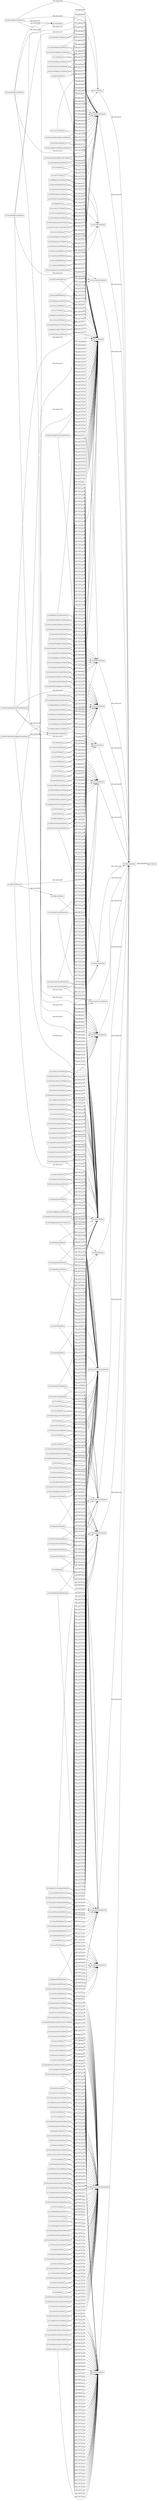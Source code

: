 digraph ar2dtool_diagram { 
rankdir=LR;
size="1000"
node [shape = rectangle, color="black"]; "ml:GroupKFoldMethod" "ml:LarsCVMethod" "ml:MultinomialNBMethod" "ml:PCAMethod" "ml:RandomTreesEmbeddingMethod" "ml:RandomizedSearchCVMethod" "ml:KNNImputerMethod" "ml:MLPClassifierMethod" "ml:DictionaryLearningMethod" "ml:OPTICSMethod" "ml:GammaRegressorMethod" "ml:RidgeClassifierMethod" "ml:LabelBinarizerMethod" "ml:SVRMethod" "ml:RootMeanSquaredErrorMethod" "ml:AucMethod" "ml:GradientBoostingModule" "ml:CheckScoringMethod" "ml:KBinsDiscretizerMethod" "ml:LabelRankingAveragePrecisionScoreMethod" "ml:KernelCentererMethod" "ml:ConfusionMatrixMethod" "ml:D2TweedieScoreMethod" "ml:LinearSVCMethod" "ml:NaiveBayesModule" "ml:SelectFprMethod" "ml:ExtraTreeRegressorMethod" "ml:ClassificationReportMethod" "ml:AccuracyScoreMethod" "ml:SpectralClusteringMethod" "ml:LassoLarsICMethod" "ml:TopKAccuracyScoreMethod" "ml:NanEuclideanDistancesMethod" "ml:BirchMethod" "ml:LogisticRegressionCVMethod" "ml:RidgeClassifierCVMethod" "ml:HdbscanModule" "ml:LinearModelModule" "ml:ValidationCurveDisplayMethod" "ml:MeanAbsoluteErrorMethod" "ml:MultiTaskLassoMethod" "ml:ComplementNBMethod" "ml:SGDRegressorMethod" "ml:VotingClassifierMethod" "ml:RepeatedStratifiedKFoldMethod" "ml:MeanSquaredLogErrorMethod" "ml:GlmModule" "ml:F1ScoreMethod" "ml:AdjustedMutualInfoScoreMethod" "ml:NormalizerMethod" "ml:GradientBoostingClassifierMethod" "ml:LogisticRegressionMethod" "ml:HammingLossMethod" "ml:ConsensusScoreMethod" "ml:LarsMethod" "ml:Chi2Method" "ml:GradientBoostingRegressorMethod" "ml:FeatureExtractionModule" "ml:EnsembleModule" "ml:ExtraTreeClassifierMethod" "ml:TheilSenRegressorMethod" "ml:MultiTaskElasticNetMethod" "ml:RecallScoreMethod" "ml:KernelDensityMethod" "ml:DBSCANMethod" "ml:JaccardScoreMethod" "ml:NearestCentroidMethod" "ml:DecisionTreeClassifierMethod" "ml:SpectralBiclusteringMethod" "ml:RidgeCVMethod" "ml:ExplainedVarianceScoreMethod" "ml:KNeighborsTransformerMethod" "ml:SequentialFeatureSelectorMethod" "ml:RandScoreMethod" "ml:MLPRegressorMethod" "ml:LocalOutlierFactorMethod" "ml:NearestNeighborsMethod" "ml:TargetEncoderMethod" "ml:HalvingRandomSearchCVMethod" "ml:ClassLikelihoodRatiosMethod" "ml:R2ScoreMethod" "ml:BaggingClassifierMethod" "ml:RadiusNeighborsTransformerMethod" "ml:RFEMethod" "ml:NuSVCMethod" "ml:GenericUnivariateSelectMethod" "ml:BernoulliNBMethod" "ml:LassoLarsMethod" "ml:PreprocessingModule" "ml:AffinityPropagationMethod" "ml:SelectFromModelMethod" "ml:ClusterModule" "ml:ImputeModule" "ml:PairwiseKernelsMethod" "ml:FunctionTransformerMethod" "ml:DecisionTreeRegressorMethod" "ml:RandomForestRegressorMethod" "ml:ExtraTreesClassifierMethod" "ml:SelectFdrMethod" "ml:MaxAbsScalerMethod" "ml:OrthogonalMatchingPursuitMethod" "ml:IsolationForestMethod" "ml:MiniBatchSparsePCAMethod" "ml:MiniBatchDictionaryLearningMethod" "ml:GridSearchCVMethod" "ml:TrainTestSplitMethod" "ml:PerceptronMethod" "ml:PassiveAggressiveRegressorMethod" "ml:SklearnModule" "ml:SpectralCoclusteringMethod" "ml:StandardScalerMethod" "ml:VMeasureScoreMethod" "ml:OrthogonalMatchingPursuitCVMethod" "ml:NuSVRMethod" "ml:SilhouetteSamplesMethod" "ml:LinearRegressionMethod" "ml:StackingRegressorMethod" "ml:TruncatedSVDMethod" "ml:RadiusNeighborsClassifierMethod" "ml:OneVsRestClassifierMethod" "ml:KNeighborsClassifierMethod" "ml:MultilabelConfusionMatrixMethod" "ml:ExtraTreesRegressorMethod" "ml:LassoMethod" "ml:KNeighborsRegressorMethod" "ml:VotingRegressorMethod" "ml:LassoCVMethod" "ml:BaggingRegressorMethod" "ml:RFECVMethod" "ml:SVCMethod" "ml:NeighborsModule" "ml:NeuralNetworkModule" "ml:MeanGammaDevianceMethod" "ml:BalancedAccuracyScoreMethod" "ml:PredefinedSplitMethod" "ml:MiniBatchKMeansMethod" "ml:ModelSelectionModule" "ml:DaviesBouldinScoreMethod" "ml:FRegressionMethod" "ml:ShuffleSplitMethod" "ml:ARDRegressionMethod" "ml:KFoldMethod" "ml:BayesianRidgeMethod" "ml:FeatureHasherMethod" "ml:TweedieRegressorMethod" "ml:PairwiseDistancesMethod" "ml:FeatureSelectionModule" "ml:GetScorerMethod" "ml:PrecisionRecallCurveMethod" "ml:RobustScalerMethod" "ml:HomogeneityScoreMethod" "ml:BrierScoreLossMethod" "ml:MutualInfoRegressionMethod" "ml:HistGradientBoostingClassifierMethod" "ml:HistGradientBoostingRegressorMethod" "ml:RadiusNeighborsRegressorMethod" "ml:MeanShiftMethod" "ml:IncrementalPCAMethod" "ml:MiniBatchNMFMethod" "ml:MatthewsCorrcoefMethod" "ml:OutputCodeClassifierMethod" "ml:KernelPCAMethod" "ml:CalinskiHarabaszScoreMethod" "ml:HalvingGridSearchCVMethod" "ml:VarianceThresholdMethod" "ml:MakeScorerMethod" "ml:CategoricalNBMethod" "ml:ElasticNetCVMethod" "ml:RocAucScoreMethod" "ml:QuantileTransformerMethod" "ml:PrecisionScoreMethod" "ml:BisectingKMeansMethod" "ml:HingeLossMethod" "ml:FowlkesMallowsScoreMethod" "ml:DetCurveMethod" "ml:GetScorerNamesMethod" "ml:CohenKappaScoreMethod" "ml:OneHotEncoderMethod" "ml:StratifiedShuffleSplitMethod" "ml:TreeModule" "ml:PairwiseDistancesArgminMinMethod" "ml:SparsePCAMethod" "ml:NormalizedMutualInfoScoreMethod" "ml:MutualInfoClassifMethod" "ml:SplineTransformerMethod" "ml:CoverageErrorMethod" "ml:SvmModule" "ml:PowerTransformerMethod" "ml:MissingIndicatorMethod" "ml:PairConfusionMatrixMethod" "ml:StratifiedGroupKFoldMethod" "ml:MeanSquaredErrorMethod" "ml:MutualInfoScoreMethod" "ml:GroupShuffleSplitMethod" "ml:SilhouetteScoreMethod" "ml:DictVectorizerMethod" "ml:RepeatedKFoldMethod" "ml:MultiLabelBinarizerMethod" "ml:LeavePGroupsOutMethod" "ml:HomogeneityCompletenessVMeasureMethod" "ml:RocCurveMethod" "ml:RANSACRegressorMethod" "ml:MeanAbsolutePercentageErrorMethod" "ml:LinearSVRMethod" "ml:AdaBoostClassifierMethod" "ml:NdcgScoreMethod" "ml:RidgeMethod" "ml:LassoLarsCVMethod" "ml:NMFMethod" "ml:StackingClassifierMethod" "ml:PoissonRegressorMethod" "ml:GaussianNBMethod" "ml:KMeansMethod" "ml:D2AbsoluteErrorScoreMethod" "ml:StratifiedKFoldMethod" "ml:SGDClassifierMethod" "ml:PrecisionRecallFscoreSupportMethod" "ml:BinarizerMethod" "ml:MaxErrorMethod" "ml:HuberRegressorMethod" "ml:SelectKBestMethod" "ml:ZeroOneLossMethod" "ml:PairwiseDistancesChunkedMethod" "ml:MinMaxScalerMethod" "ml:LearningCurveDisplayMethod" "ml:PairwiseDistancesArgminMethod" "ml:MetricsModule" "ml:AgglomerativeClusteringMethod" "ml:CompletenessScoreMethod" "ml:SimpleImputerMethod" "ml:LabelRankingLossMethod" "ml:MultiTaskElasticNetCVMethod" "ml:LeavePOutMethod" "ml:FClassifMethod" "ml:LogLossMethod" "ml:AdjustedRandScoreMethod" "ml:OneVsOneClassifierMethod" "ml:MeanPoissonDevianceMethod" "ml:OneClassSVMMethod" "ml:RootMeanSquaredLogErrorMethod" "ml:MeanTweedieDevianceMethod" "ml:PolynomialFeaturesMethod" "ml:D2PinballScoreMethod" "ml:FbetaScoreMethod" "ml:ElasticNetMethod" "ml:RandomForestClassifierMethod" "ml:SparseCoderMethod" "ml:QuantileRegressorMethod" "ml:SelectFweMethod" "ml:HDBSCANMethod" "ml:FastICAMethod" "ml:AdaBoostRegressorMethod" "ml:NeighborhoodComponentsAnalysisMethod" "ml:FeatureAgglomerationMethod" "ml:LatentDirichletAllocationMethod" "ml:OrdinalEncoderMethod" "ml:DcgScoreMethod" "ml:EuclideanDistancesMethod" "ml:AveragePrecisionScoreMethod" "ml:TimeSeriesSplitMethod" "ml:MedianAbsoluteErrorMethod" "ml:MultiTaskLassoCVMethod" "ml:SelectPercentileMethod" "ml:DecompositionModule" "ml:MeanPinballLossMethod" "ml:SGDOneClassSVMMethod" "ml:FactorAnalysisMethod" "ml:MulticlassModule" "ml:BernoulliRBMMethod" "ml:PassiveAggressiveClassifierMethod" ; /*classes style*/
	"ml:KNeighborsClassifierMethod" -> "ml:TrainMethod" [ label = "rdfs:subClassOf" ];
	"ml:KNeighborsClassifierMethod" -> "ml:NeighborsModule" [ label = "rdfs:subClassOf" ];
	"ml:KNeighborsClassifierMethod" -> "ds:AtomicMethod" [ label = "rdfs:subClassOf" ];
	"ml:ClassLikelihoodRatiosMethod" -> "ml:PerformanceCalculationMethod" [ label = "rdfs:subClassOf" ];
	"ml:ClassLikelihoodRatiosMethod" -> "ml:MetricsModule" [ label = "rdfs:subClassOf" ];
	"ml:ClassLikelihoodRatiosMethod" -> "ds:AtomicMethod" [ label = "rdfs:subClassOf" ];
	"ml:RandomForestClassifierMethod" -> "ml:TrainMethod" [ label = "rdfs:subClassOf" ];
	"ml:RandomForestClassifierMethod" -> "ml:EnsembleModule" [ label = "rdfs:subClassOf" ];
	"ml:RandomForestClassifierMethod" -> "ds:AtomicMethod" [ label = "rdfs:subClassOf" ];
	"ml:StandardScalerMethod" -> "ml:PreprocessingModule" [ label = "rdfs:subClassOf" ];
	"ml:StandardScalerMethod" -> "ml:PrepareTransformerMethod" [ label = "rdfs:subClassOf" ];
	"ml:StandardScalerMethod" -> "ds:AtomicMethod" [ label = "rdfs:subClassOf" ];
	"ml:BinarizerMethod" -> "ml:PreprocessingModule" [ label = "rdfs:subClassOf" ];
	"ml:BinarizerMethod" -> "ml:PrepareTransformerMethod" [ label = "rdfs:subClassOf" ];
	"ml:BinarizerMethod" -> "ds:AtomicMethod" [ label = "rdfs:subClassOf" ];
	"ml:KMeansMethod" -> "ml:TrainMethod" [ label = "rdfs:subClassOf" ];
	"ml:KMeansMethod" -> "ml:ClusterModule" [ label = "rdfs:subClassOf" ];
	"ml:KMeansMethod" -> "ds:AtomicMethod" [ label = "rdfs:subClassOf" ];
	"ml:ClusterModule" -> "ml:SklearnModule" [ label = "rdfs:subClassOf" ];
	"ml:KernelDensityMethod" -> "ml:TrainMethod" [ label = "rdfs:subClassOf" ];
	"ml:KernelDensityMethod" -> "ml:NeighborsModule" [ label = "rdfs:subClassOf" ];
	"ml:KernelDensityMethod" -> "ds:AtomicMethod" [ label = "rdfs:subClassOf" ];
	"ml:NearestNeighborsMethod" -> "ml:TrainMethod" [ label = "rdfs:subClassOf" ];
	"ml:NearestNeighborsMethod" -> "ml:NeighborsModule" [ label = "rdfs:subClassOf" ];
	"ml:NearestNeighborsMethod" -> "ds:AtomicMethod" [ label = "rdfs:subClassOf" ];
	"ml:BisectingKMeansMethod" -> "ml:TrainMethod" [ label = "rdfs:subClassOf" ];
	"ml:BisectingKMeansMethod" -> "ml:ClusterModule" [ label = "rdfs:subClassOf" ];
	"ml:BisectingKMeansMethod" -> "ds:AtomicMethod" [ label = "rdfs:subClassOf" ];
	"ml:LogLossMethod" -> "ml:PerformanceCalculationMethod" [ label = "rdfs:subClassOf" ];
	"ml:LogLossMethod" -> "ml:MetricsModule" [ label = "rdfs:subClassOf" ];
	"ml:LogLossMethod" -> "ds:AtomicMethod" [ label = "rdfs:subClassOf" ];
	"ml:RidgeCVMethod" -> "ml:TrainMethod" [ label = "rdfs:subClassOf" ];
	"ml:RidgeCVMethod" -> "ml:LinearModelModule" [ label = "rdfs:subClassOf" ];
	"ml:RidgeCVMethod" -> "ds:AtomicMethod" [ label = "rdfs:subClassOf" ];
	"ml:FbetaScoreMethod" -> "ml:PerformanceCalculationMethod" [ label = "rdfs:subClassOf" ];
	"ml:FbetaScoreMethod" -> "ml:MetricsModule" [ label = "rdfs:subClassOf" ];
	"ml:FbetaScoreMethod" -> "ds:AtomicMethod" [ label = "rdfs:subClassOf" ];
	"ml:HalvingRandomSearchCVMethod" -> "ml:TrainMethod" [ label = "rdfs:subClassOf" ];
	"ml:HalvingRandomSearchCVMethod" -> "ml:ModelSelectionModule" [ label = "rdfs:subClassOf" ];
	"ml:HalvingRandomSearchCVMethod" -> "ds:AtomicMethod" [ label = "rdfs:subClassOf" ];
	"ml:MLPRegressorMethod" -> "ml:TrainMethod" [ label = "rdfs:subClassOf" ];
	"ml:MLPRegressorMethod" -> "ml:NeuralNetworkModule" [ label = "rdfs:subClassOf" ];
	"ml:MLPRegressorMethod" -> "ds:AtomicMethod" [ label = "rdfs:subClassOf" ];
	"ml:PredefinedSplitMethod" -> "ml:ModelSelectionModule" [ label = "rdfs:subClassOf" ];
	"ml:PredefinedSplitMethod" -> "ml:DataSplittingMethod" [ label = "rdfs:subClassOf" ];
	"ml:PredefinedSplitMethod" -> "ds:AtomicMethod" [ label = "rdfs:subClassOf" ];
	"ml:MultiTaskLassoMethod" -> "ml:TrainMethod" [ label = "rdfs:subClassOf" ];
	"ml:MultiTaskLassoMethod" -> "ml:LinearModelModule" [ label = "rdfs:subClassOf" ];
	"ml:MultiTaskLassoMethod" -> "ds:AtomicMethod" [ label = "rdfs:subClassOf" ];
	"ml:MedianAbsoluteErrorMethod" -> "ml:PerformanceCalculationMethod" [ label = "rdfs:subClassOf" ];
	"ml:MedianAbsoluteErrorMethod" -> "ml:MetricsModule" [ label = "rdfs:subClassOf" ];
	"ml:MedianAbsoluteErrorMethod" -> "ds:AtomicMethod" [ label = "rdfs:subClassOf" ];
	"ml:FactorAnalysisMethod" -> "ml:PrepareTransformerMethod" [ label = "rdfs:subClassOf" ];
	"ml:FactorAnalysisMethod" -> "ml:DecompositionModule" [ label = "rdfs:subClassOf" ];
	"ml:FactorAnalysisMethod" -> "ds:AtomicMethod" [ label = "rdfs:subClassOf" ];
	"ml:D2PinballScoreMethod" -> "ml:PerformanceCalculationMethod" [ label = "rdfs:subClassOf" ];
	"ml:D2PinballScoreMethod" -> "ml:MetricsModule" [ label = "rdfs:subClassOf" ];
	"ml:D2PinballScoreMethod" -> "ds:AtomicMethod" [ label = "rdfs:subClassOf" ];
	"ml:NuSVRMethod" -> "ml:TrainMethod" [ label = "rdfs:subClassOf" ];
	"ml:NuSVRMethod" -> "ml:SvmModule" [ label = "rdfs:subClassOf" ];
	"ml:NuSVRMethod" -> "ds:AtomicMethod" [ label = "rdfs:subClassOf" ];
	"ml:StratifiedGroupKFoldMethod" -> "ml:ModelSelectionModule" [ label = "rdfs:subClassOf" ];
	"ml:StratifiedGroupKFoldMethod" -> "ml:DataSplittingMethod" [ label = "rdfs:subClassOf" ];
	"ml:StratifiedGroupKFoldMethod" -> "ds:AtomicMethod" [ label = "rdfs:subClassOf" ];
	"ml:SVCMethod" -> "ml:TrainMethod" [ label = "rdfs:subClassOf" ];
	"ml:SVCMethod" -> "ml:SvmModule" [ label = "rdfs:subClassOf" ];
	"ml:SVCMethod" -> "ds:AtomicMethod" [ label = "rdfs:subClassOf" ];
	"ml:PrecisionRecallFscoreSupportMethod" -> "ml:PerformanceCalculationMethod" [ label = "rdfs:subClassOf" ];
	"ml:PrecisionRecallFscoreSupportMethod" -> "ml:MetricsModule" [ label = "rdfs:subClassOf" ];
	"ml:PrecisionRecallFscoreSupportMethod" -> "ds:AtomicMethod" [ label = "rdfs:subClassOf" ];
	"ml:TopKAccuracyScoreMethod" -> "ml:PerformanceCalculationMethod" [ label = "rdfs:subClassOf" ];
	"ml:TopKAccuracyScoreMethod" -> "ml:MetricsModule" [ label = "rdfs:subClassOf" ];
	"ml:TopKAccuracyScoreMethod" -> "ds:AtomicMethod" [ label = "rdfs:subClassOf" ];
	"ml:StratifiedKFoldMethod" -> "ml:ModelSelectionModule" [ label = "rdfs:subClassOf" ];
	"ml:StratifiedKFoldMethod" -> "ml:DataSplittingMethod" [ label = "rdfs:subClassOf" ];
	"ml:StratifiedKFoldMethod" -> "ds:AtomicMethod" [ label = "rdfs:subClassOf" ];
	"ml:HistGradientBoostingClassifierMethod" -> "ml:TrainMethod" [ label = "rdfs:subClassOf" ];
	"ml:HistGradientBoostingClassifierMethod" -> "ml:GradientBoostingModule" [ label = "rdfs:subClassOf" ];
	"ml:HistGradientBoostingClassifierMethod" -> "ml:EnsembleModule" [ label = "rdfs:subClassOf" ];
	"ml:HistGradientBoostingClassifierMethod" -> "ds:AtomicMethod" [ label = "rdfs:subClassOf" ];
	"ml:LabelBinarizerMethod" -> "ml:PreprocessingModule" [ label = "rdfs:subClassOf" ];
	"ml:LabelBinarizerMethod" -> "ml:PrepareTransformerMethod" [ label = "rdfs:subClassOf" ];
	"ml:LabelBinarizerMethod" -> "ds:AtomicMethod" [ label = "rdfs:subClassOf" ];
	"ml:ImputeModule" -> "ml:SklearnModule" [ label = "rdfs:subClassOf" ];
	"ml:LassoLarsICMethod" -> "ml:TrainMethod" [ label = "rdfs:subClassOf" ];
	"ml:LassoLarsICMethod" -> "ml:LinearModelModule" [ label = "rdfs:subClassOf" ];
	"ml:LassoLarsICMethod" -> "ds:AtomicMethod" [ label = "rdfs:subClassOf" ];
	"ml:PairwiseDistancesChunkedMethod" -> "ml:PerformanceCalculationMethod" [ label = "rdfs:subClassOf" ];
	"ml:PairwiseDistancesChunkedMethod" -> "ml:MetricsModule" [ label = "rdfs:subClassOf" ];
	"ml:PairwiseDistancesChunkedMethod" -> "ds:AtomicMethod" [ label = "rdfs:subClassOf" ];
	"ml:MaxAbsScalerMethod" -> "ml:PreprocessingModule" [ label = "rdfs:subClassOf" ];
	"ml:MaxAbsScalerMethod" -> "ml:PrepareTransformerMethod" [ label = "rdfs:subClassOf" ];
	"ml:MaxAbsScalerMethod" -> "ds:AtomicMethod" [ label = "rdfs:subClassOf" ];
	"ml:ConfusionMatrixMethod" -> "ml:PerformanceCalculationMethod" [ label = "rdfs:subClassOf" ];
	"ml:ConfusionMatrixMethod" -> "ml:MetricsModule" [ label = "rdfs:subClassOf" ];
	"ml:ConfusionMatrixMethod" -> "ds:AtomicMethod" [ label = "rdfs:subClassOf" ];
	"ml:FunctionTransformerMethod" -> "ml:PreprocessingModule" [ label = "rdfs:subClassOf" ];
	"ml:FunctionTransformerMethod" -> "ml:PrepareTransformerMethod" [ label = "rdfs:subClassOf" ];
	"ml:FunctionTransformerMethod" -> "ds:AtomicMethod" [ label = "rdfs:subClassOf" ];
	"ml:QuantileTransformerMethod" -> "ml:PreprocessingModule" [ label = "rdfs:subClassOf" ];
	"ml:QuantileTransformerMethod" -> "ml:PrepareTransformerMethod" [ label = "rdfs:subClassOf" ];
	"ml:QuantileTransformerMethod" -> "ds:AtomicMethod" [ label = "rdfs:subClassOf" ];
	"ml:CalinskiHarabaszScoreMethod" -> "ml:PerformanceCalculationMethod" [ label = "rdfs:subClassOf" ];
	"ml:CalinskiHarabaszScoreMethod" -> "ml:MetricsModule" [ label = "rdfs:subClassOf" ];
	"ml:CalinskiHarabaszScoreMethod" -> "ds:AtomicMethod" [ label = "rdfs:subClassOf" ];
	"ml:MiniBatchKMeansMethod" -> "ml:TrainMethod" [ label = "rdfs:subClassOf" ];
	"ml:MiniBatchKMeansMethod" -> "ml:ClusterModule" [ label = "rdfs:subClassOf" ];
	"ml:MiniBatchKMeansMethod" -> "ds:AtomicMethod" [ label = "rdfs:subClassOf" ];
	"ml:PassiveAggressiveClassifierMethod" -> "ml:TrainMethod" [ label = "rdfs:subClassOf" ];
	"ml:PassiveAggressiveClassifierMethod" -> "ml:LinearModelModule" [ label = "rdfs:subClassOf" ];
	"ml:PassiveAggressiveClassifierMethod" -> "ds:AtomicMethod" [ label = "rdfs:subClassOf" ];
	"ml:MutualInfoScoreMethod" -> "ml:PerformanceCalculationMethod" [ label = "rdfs:subClassOf" ];
	"ml:MutualInfoScoreMethod" -> "ml:MetricsModule" [ label = "rdfs:subClassOf" ];
	"ml:MutualInfoScoreMethod" -> "ds:AtomicMethod" [ label = "rdfs:subClassOf" ];
	"ml:GradientBoostingModule" -> "ml:EnsembleModule" [ label = "rdfs:subClassOf" ];
	"ml:RootMeanSquaredErrorMethod" -> "ml:PerformanceCalculationMethod" [ label = "rdfs:subClassOf" ];
	"ml:RootMeanSquaredErrorMethod" -> "ml:MetricsModule" [ label = "rdfs:subClassOf" ];
	"ml:RootMeanSquaredErrorMethod" -> "ds:AtomicMethod" [ label = "rdfs:subClassOf" ];
	"ml:SvmModule" -> "ml:SklearnModule" [ label = "rdfs:subClassOf" ];
	"ml:VMeasureScoreMethod" -> "ml:PerformanceCalculationMethod" [ label = "rdfs:subClassOf" ];
	"ml:VMeasureScoreMethod" -> "ml:MetricsModule" [ label = "rdfs:subClassOf" ];
	"ml:VMeasureScoreMethod" -> "ds:AtomicMethod" [ label = "rdfs:subClassOf" ];
	"ml:LassoMethod" -> "ml:TrainMethod" [ label = "rdfs:subClassOf" ];
	"ml:LassoMethod" -> "ml:LinearModelModule" [ label = "rdfs:subClassOf" ];
	"ml:LassoMethod" -> "ds:AtomicMethod" [ label = "rdfs:subClassOf" ];
	"ml:ConsensusScoreMethod" -> "ml:PerformanceCalculationMethod" [ label = "rdfs:subClassOf" ];
	"ml:ConsensusScoreMethod" -> "ml:MetricsModule" [ label = "rdfs:subClassOf" ];
	"ml:ConsensusScoreMethod" -> "ds:AtomicMethod" [ label = "rdfs:subClassOf" ];
	"ml:MultiLabelBinarizerMethod" -> "ml:PreprocessingModule" [ label = "rdfs:subClassOf" ];
	"ml:MultiLabelBinarizerMethod" -> "ml:PrepareTransformerMethod" [ label = "rdfs:subClassOf" ];
	"ml:MultiLabelBinarizerMethod" -> "ds:AtomicMethod" [ label = "rdfs:subClassOf" ];
	"ml:LocalOutlierFactorMethod" -> "ml:TrainMethod" [ label = "rdfs:subClassOf" ];
	"ml:LocalOutlierFactorMethod" -> "ml:NeighborsModule" [ label = "rdfs:subClassOf" ];
	"ml:LocalOutlierFactorMethod" -> "ds:AtomicMethod" [ label = "rdfs:subClassOf" ];
	"ml:IsolationForestMethod" -> "ml:TrainMethod" [ label = "rdfs:subClassOf" ];
	"ml:IsolationForestMethod" -> "ml:EnsembleModule" [ label = "rdfs:subClassOf" ];
	"ml:IsolationForestMethod" -> "ds:AtomicMethod" [ label = "rdfs:subClassOf" ];
	"ml:OneClassSVMMethod" -> "ml:TrainMethod" [ label = "rdfs:subClassOf" ];
	"ml:OneClassSVMMethod" -> "ml:SvmModule" [ label = "rdfs:subClassOf" ];
	"ml:OneClassSVMMethod" -> "ds:AtomicMethod" [ label = "rdfs:subClassOf" ];
	"ml:HomogeneityScoreMethod" -> "ml:PerformanceCalculationMethod" [ label = "rdfs:subClassOf" ];
	"ml:HomogeneityScoreMethod" -> "ml:MetricsModule" [ label = "rdfs:subClassOf" ];
	"ml:HomogeneityScoreMethod" -> "ds:AtomicMethod" [ label = "rdfs:subClassOf" ];
	"ml:SimpleImputerMethod" -> "ml:PrepareTransformerMethod" [ label = "rdfs:subClassOf" ];
	"ml:SimpleImputerMethod" -> "ml:ImputeModule" [ label = "rdfs:subClassOf" ];
	"ml:SimpleImputerMethod" -> "ds:AtomicMethod" [ label = "rdfs:subClassOf" ];
	"ml:RadiusNeighborsClassifierMethod" -> "ml:TrainMethod" [ label = "rdfs:subClassOf" ];
	"ml:RadiusNeighborsClassifierMethod" -> "ml:NeighborsModule" [ label = "rdfs:subClassOf" ];
	"ml:RadiusNeighborsClassifierMethod" -> "ds:AtomicMethod" [ label = "rdfs:subClassOf" ];
	"ml:AdaBoostClassifierMethod" -> "ml:TrainMethod" [ label = "rdfs:subClassOf" ];
	"ml:AdaBoostClassifierMethod" -> "ml:EnsembleModule" [ label = "rdfs:subClassOf" ];
	"ml:AdaBoostClassifierMethod" -> "ds:AtomicMethod" [ label = "rdfs:subClassOf" ];
	"ml:OneVsOneClassifierMethod" -> "ml:TrainMethod" [ label = "rdfs:subClassOf" ];
	"ml:OneVsOneClassifierMethod" -> "ml:MulticlassModule" [ label = "rdfs:subClassOf" ];
	"ml:OneVsOneClassifierMethod" -> "ds:AtomicMethod" [ label = "rdfs:subClassOf" ];
	"ml:PCAMethod" -> "ml:PrepareTransformerMethod" [ label = "rdfs:subClassOf" ];
	"ml:PCAMethod" -> "ml:DecompositionModule" [ label = "rdfs:subClassOf" ];
	"ml:PCAMethod" -> "ds:AtomicMethod" [ label = "rdfs:subClassOf" ];
	"ml:SilhouetteSamplesMethod" -> "ml:PerformanceCalculationMethod" [ label = "rdfs:subClassOf" ];
	"ml:SilhouetteSamplesMethod" -> "ml:MetricsModule" [ label = "rdfs:subClassOf" ];
	"ml:SilhouetteSamplesMethod" -> "ds:AtomicMethod" [ label = "rdfs:subClassOf" ];
	"ml:ExtraTreeRegressorMethod" -> "ml:TreeModule" [ label = "rdfs:subClassOf" ];
	"ml:ExtraTreeRegressorMethod" -> "ml:TrainMethod" [ label = "rdfs:subClassOf" ];
	"ml:ExtraTreeRegressorMethod" -> "ds:AtomicMethod" [ label = "rdfs:subClassOf" ];
	"ml:RFECVMethod" -> "ml:PrepareTransformerMethod" [ label = "rdfs:subClassOf" ];
	"ml:RFECVMethod" -> "ml:FeatureSelectionModule" [ label = "rdfs:subClassOf" ];
	"ml:RFECVMethod" -> "ds:AtomicMethod" [ label = "rdfs:subClassOf" ];
	"ml:NeuralNetworkModule" -> "ml:SklearnModule" [ label = "rdfs:subClassOf" ];
	"ml:MultinomialNBMethod" -> "ml:TrainMethod" [ label = "rdfs:subClassOf" ];
	"ml:MultinomialNBMethod" -> "ml:NaiveBayesModule" [ label = "rdfs:subClassOf" ];
	"ml:MultinomialNBMethod" -> "ds:AtomicMethod" [ label = "rdfs:subClassOf" ];
	"ml:BaggingRegressorMethod" -> "ml:TrainMethod" [ label = "rdfs:subClassOf" ];
	"ml:BaggingRegressorMethod" -> "ml:EnsembleModule" [ label = "rdfs:subClassOf" ];
	"ml:BaggingRegressorMethod" -> "ds:AtomicMethod" [ label = "rdfs:subClassOf" ];
	"ml:ElasticNetCVMethod" -> "ml:TrainMethod" [ label = "rdfs:subClassOf" ];
	"ml:ElasticNetCVMethod" -> "ml:LinearModelModule" [ label = "rdfs:subClassOf" ];
	"ml:ElasticNetCVMethod" -> "ds:AtomicMethod" [ label = "rdfs:subClassOf" ];
	"ml:KFoldMethod" -> "ml:ModelSelectionModule" [ label = "rdfs:subClassOf" ];
	"ml:KFoldMethod" -> "ml:DataSplittingMethod" [ label = "rdfs:subClassOf" ];
	"ml:KFoldMethod" -> "ds:AtomicMethod" [ label = "rdfs:subClassOf" ];
	"ml:StackingRegressorMethod" -> "ml:TrainMethod" [ label = "rdfs:subClassOf" ];
	"ml:StackingRegressorMethod" -> "ml:EnsembleModule" [ label = "rdfs:subClassOf" ];
	"ml:StackingRegressorMethod" -> "ds:AtomicMethod" [ label = "rdfs:subClassOf" ];
	"ml:MakeScorerMethod" -> "ml:PerformanceCalculationMethod" [ label = "rdfs:subClassOf" ];
	"ml:MakeScorerMethod" -> "ml:MetricsModule" [ label = "rdfs:subClassOf" ];
	"ml:MakeScorerMethod" -> "ds:AtomicMethod" [ label = "rdfs:subClassOf" ];
	"ml:IncrementalPCAMethod" -> "ml:PrepareTransformerMethod" [ label = "rdfs:subClassOf" ];
	"ml:IncrementalPCAMethod" -> "ml:DecompositionModule" [ label = "rdfs:subClassOf" ];
	"ml:IncrementalPCAMethod" -> "ds:AtomicMethod" [ label = "rdfs:subClassOf" ];
	"ml:MutualInfoRegressionMethod" -> "ml:PrepareTransformerMethod" [ label = "rdfs:subClassOf" ];
	"ml:MutualInfoRegressionMethod" -> "ml:FeatureSelectionModule" [ label = "rdfs:subClassOf" ];
	"ml:MutualInfoRegressionMethod" -> "ds:AtomicMethod" [ label = "rdfs:subClassOf" ];
	"ml:BayesianRidgeMethod" -> "ml:TrainMethod" [ label = "rdfs:subClassOf" ];
	"ml:BayesianRidgeMethod" -> "ml:LinearModelModule" [ label = "rdfs:subClassOf" ];
	"ml:BayesianRidgeMethod" -> "ds:AtomicMethod" [ label = "rdfs:subClassOf" ];
	"ml:KNNImputerMethod" -> "ml:PrepareTransformerMethod" [ label = "rdfs:subClassOf" ];
	"ml:KNNImputerMethod" -> "ml:ImputeModule" [ label = "rdfs:subClassOf" ];
	"ml:KNNImputerMethod" -> "ds:AtomicMethod" [ label = "rdfs:subClassOf" ];
	"ml:LinearSVCMethod" -> "ml:TrainMethod" [ label = "rdfs:subClassOf" ];
	"ml:LinearSVCMethod" -> "ml:SvmModule" [ label = "rdfs:subClassOf" ];
	"ml:LinearSVCMethod" -> "ds:AtomicMethod" [ label = "rdfs:subClassOf" ];
	"ml:PairwiseDistancesArgminMethod" -> "ml:PerformanceCalculationMethod" [ label = "rdfs:subClassOf" ];
	"ml:PairwiseDistancesArgminMethod" -> "ml:MetricsModule" [ label = "rdfs:subClassOf" ];
	"ml:PairwiseDistancesArgminMethod" -> "ds:AtomicMethod" [ label = "rdfs:subClassOf" ];
	"ml:KNeighborsRegressorMethod" -> "ml:TrainMethod" [ label = "rdfs:subClassOf" ];
	"ml:KNeighborsRegressorMethod" -> "ml:NeighborsModule" [ label = "rdfs:subClassOf" ];
	"ml:KNeighborsRegressorMethod" -> "ds:AtomicMethod" [ label = "rdfs:subClassOf" ];
	"ml:RadiusNeighborsRegressorMethod" -> "ml:TrainMethod" [ label = "rdfs:subClassOf" ];
	"ml:RadiusNeighborsRegressorMethod" -> "ml:NeighborsModule" [ label = "rdfs:subClassOf" ];
	"ml:RadiusNeighborsRegressorMethod" -> "ds:AtomicMethod" [ label = "rdfs:subClassOf" ];
	"ml:AffinityPropagationMethod" -> "ml:TrainMethod" [ label = "rdfs:subClassOf" ];
	"ml:AffinityPropagationMethod" -> "ml:ClusterModule" [ label = "rdfs:subClassOf" ];
	"ml:AffinityPropagationMethod" -> "ds:AtomicMethod" [ label = "rdfs:subClassOf" ];
	"ml:TweedieRegressorMethod" -> "ml:TrainMethod" [ label = "rdfs:subClassOf" ];
	"ml:TweedieRegressorMethod" -> "ml:LinearModelModule" [ label = "rdfs:subClassOf" ];
	"ml:TweedieRegressorMethod" -> "ml:GlmModule" [ label = "rdfs:subClassOf" ];
	"ml:TweedieRegressorMethod" -> "ds:AtomicMethod" [ label = "rdfs:subClassOf" ];
	"ml:MultiTaskLassoCVMethod" -> "ml:TrainMethod" [ label = "rdfs:subClassOf" ];
	"ml:MultiTaskLassoCVMethod" -> "ml:LinearModelModule" [ label = "rdfs:subClassOf" ];
	"ml:MultiTaskLassoCVMethod" -> "ds:AtomicMethod" [ label = "rdfs:subClassOf" ];
	"ml:RandomTreesEmbeddingMethod" -> "ml:PrepareTransformerMethod" [ label = "rdfs:subClassOf" ];
	"ml:RandomTreesEmbeddingMethod" -> "ml:EnsembleModule" [ label = "rdfs:subClassOf" ];
	"ml:RandomTreesEmbeddingMethod" -> "ds:AtomicMethod" [ label = "rdfs:subClassOf" ];
	"ml:FeatureAgglomerationMethod" -> "ml:PrepareTransformerMethod" [ label = "rdfs:subClassOf" ];
	"ml:FeatureAgglomerationMethod" -> "ml:ClusterModule" [ label = "rdfs:subClassOf" ];
	"ml:FeatureAgglomerationMethod" -> "ds:AtomicMethod" [ label = "rdfs:subClassOf" ];
	"ml:PairwiseKernelsMethod" -> "ml:PerformanceCalculationMethod" [ label = "rdfs:subClassOf" ];
	"ml:PairwiseKernelsMethod" -> "ml:MetricsModule" [ label = "rdfs:subClassOf" ];
	"ml:PairwiseKernelsMethod" -> "ds:AtomicMethod" [ label = "rdfs:subClassOf" ];
	"ml:GroupShuffleSplitMethod" -> "ml:ModelSelectionModule" [ label = "rdfs:subClassOf" ];
	"ml:GroupShuffleSplitMethod" -> "ml:DataSplittingMethod" [ label = "rdfs:subClassOf" ];
	"ml:GroupShuffleSplitMethod" -> "ds:AtomicMethod" [ label = "rdfs:subClassOf" ];
	"ml:KBinsDiscretizerMethod" -> "ml:PreprocessingModule" [ label = "rdfs:subClassOf" ];
	"ml:KBinsDiscretizerMethod" -> "ml:PrepareTransformerMethod" [ label = "rdfs:subClassOf" ];
	"ml:KBinsDiscretizerMethod" -> "ds:AtomicMethod" [ label = "rdfs:subClassOf" ];
	"ml:RepeatedStratifiedKFoldMethod" -> "ml:ModelSelectionModule" [ label = "rdfs:subClassOf" ];
	"ml:RepeatedStratifiedKFoldMethod" -> "ml:DataSplittingMethod" [ label = "rdfs:subClassOf" ];
	"ml:RepeatedStratifiedKFoldMethod" -> "ds:AtomicMethod" [ label = "rdfs:subClassOf" ];
	"ml:NeighborhoodComponentsAnalysisMethod" -> "ml:PrepareTransformerMethod" [ label = "rdfs:subClassOf" ];
	"ml:NeighborhoodComponentsAnalysisMethod" -> "ml:NeighborsModule" [ label = "rdfs:subClassOf" ];
	"ml:NeighborhoodComponentsAnalysisMethod" -> "ds:AtomicMethod" [ label = "rdfs:subClassOf" ];
	"ml:RFEMethod" -> "ml:PrepareTransformerMethod" [ label = "rdfs:subClassOf" ];
	"ml:RFEMethod" -> "ml:FeatureSelectionModule" [ label = "rdfs:subClassOf" ];
	"ml:RFEMethod" -> "ds:AtomicMethod" [ label = "rdfs:subClassOf" ];
	"ml:PairwiseDistancesMethod" -> "ml:PerformanceCalculationMethod" [ label = "rdfs:subClassOf" ];
	"ml:PairwiseDistancesMethod" -> "ml:MetricsModule" [ label = "rdfs:subClassOf" ];
	"ml:PairwiseDistancesMethod" -> "ds:AtomicMethod" [ label = "rdfs:subClassOf" ];
	"ml:LarsMethod" -> "ml:TrainMethod" [ label = "rdfs:subClassOf" ];
	"ml:LarsMethod" -> "ml:LinearModelModule" [ label = "rdfs:subClassOf" ];
	"ml:LarsMethod" -> "ds:AtomicMethod" [ label = "rdfs:subClassOf" ];
	"ml:ShuffleSplitMethod" -> "ml:ModelSelectionModule" [ label = "rdfs:subClassOf" ];
	"ml:ShuffleSplitMethod" -> "ml:DataSplittingMethod" [ label = "rdfs:subClassOf" ];
	"ml:ShuffleSplitMethod" -> "ds:AtomicMethod" [ label = "rdfs:subClassOf" ];
	"ml:SpectralClusteringMethod" -> "ml:TrainMethod" [ label = "rdfs:subClassOf" ];
	"ml:SpectralClusteringMethod" -> "ml:ClusterModule" [ label = "rdfs:subClassOf" ];
	"ml:SpectralClusteringMethod" -> "ds:AtomicMethod" [ label = "rdfs:subClassOf" ];
	"ml:ExtraTreesRegressorMethod" -> "ml:TrainMethod" [ label = "rdfs:subClassOf" ];
	"ml:ExtraTreesRegressorMethod" -> "ml:EnsembleModule" [ label = "rdfs:subClassOf" ];
	"ml:ExtraTreesRegressorMethod" -> "ds:AtomicMethod" [ label = "rdfs:subClassOf" ];
	"ml:SGDRegressorMethod" -> "ml:TrainMethod" [ label = "rdfs:subClassOf" ];
	"ml:SGDRegressorMethod" -> "ml:LinearModelModule" [ label = "rdfs:subClassOf" ];
	"ml:SGDRegressorMethod" -> "ds:AtomicMethod" [ label = "rdfs:subClassOf" ];
	"ml:MatthewsCorrcoefMethod" -> "ml:PerformanceCalculationMethod" [ label = "rdfs:subClassOf" ];
	"ml:MatthewsCorrcoefMethod" -> "ml:MetricsModule" [ label = "rdfs:subClassOf" ];
	"ml:MatthewsCorrcoefMethod" -> "ds:AtomicMethod" [ label = "rdfs:subClassOf" ];
	"ml:SelectFdrMethod" -> "ml:PrepareTransformerMethod" [ label = "rdfs:subClassOf" ];
	"ml:SelectFdrMethod" -> "ml:FeatureSelectionModule" [ label = "rdfs:subClassOf" ];
	"ml:SelectFdrMethod" -> "ds:AtomicMethod" [ label = "rdfs:subClassOf" ];
	"ml:LarsCVMethod" -> "ml:TrainMethod" [ label = "rdfs:subClassOf" ];
	"ml:LarsCVMethod" -> "ml:LinearModelModule" [ label = "rdfs:subClassOf" ];
	"ml:LarsCVMethod" -> "ds:AtomicMethod" [ label = "rdfs:subClassOf" ];
	"ml:NaiveBayesModule" -> "ml:SklearnModule" [ label = "rdfs:subClassOf" ];
	"ml:LogisticRegressionMethod" -> "ml:TrainMethod" [ label = "rdfs:subClassOf" ];
	"ml:LogisticRegressionMethod" -> "ml:LinearModelModule" [ label = "rdfs:subClassOf" ];
	"ml:LogisticRegressionMethod" -> "ds:AtomicMethod" [ label = "rdfs:subClassOf" ];
	"ml:HammingLossMethod" -> "ml:PerformanceCalculationMethod" [ label = "rdfs:subClassOf" ];
	"ml:HammingLossMethod" -> "ml:MetricsModule" [ label = "rdfs:subClassOf" ];
	"ml:HammingLossMethod" -> "ds:AtomicMethod" [ label = "rdfs:subClassOf" ];
	"ml:SklearnModule" -> "ds:Module" [ label = "rdfs:subClassOf" ];
	"ml:GlmModule" -> "ml:LinearModelModule" [ label = "rdfs:subClassOf" ];
	"ml:TargetEncoderMethod" -> "ml:PreprocessingModule" [ label = "rdfs:subClassOf" ];
	"ml:TargetEncoderMethod" -> "ml:PrepareTransformerMethod" [ label = "rdfs:subClassOf" ];
	"ml:TargetEncoderMethod" -> "ds:AtomicMethod" [ label = "rdfs:subClassOf" ];
	"ml:PolynomialFeaturesMethod" -> "ml:PreprocessingModule" [ label = "rdfs:subClassOf" ];
	"ml:PolynomialFeaturesMethod" -> "ml:PrepareTransformerMethod" [ label = "rdfs:subClassOf" ];
	"ml:PolynomialFeaturesMethod" -> "ds:AtomicMethod" [ label = "rdfs:subClassOf" ];
	"ml:BirchMethod" -> "ml:TrainMethod" [ label = "rdfs:subClassOf" ];
	"ml:BirchMethod" -> "ml:ClusterModule" [ label = "rdfs:subClassOf" ];
	"ml:BirchMethod" -> "ds:AtomicMethod" [ label = "rdfs:subClassOf" ];
	"ml:HingeLossMethod" -> "ml:PerformanceCalculationMethod" [ label = "rdfs:subClassOf" ];
	"ml:HingeLossMethod" -> "ml:MetricsModule" [ label = "rdfs:subClassOf" ];
	"ml:HingeLossMethod" -> "ds:AtomicMethod" [ label = "rdfs:subClassOf" ];
	"ml:LatentDirichletAllocationMethod" -> "ml:PrepareTransformerMethod" [ label = "rdfs:subClassOf" ];
	"ml:LatentDirichletAllocationMethod" -> "ml:DecompositionModule" [ label = "rdfs:subClassOf" ];
	"ml:LatentDirichletAllocationMethod" -> "ds:AtomicMethod" [ label = "rdfs:subClassOf" ];
	"ml:CompletenessScoreMethod" -> "ml:PerformanceCalculationMethod" [ label = "rdfs:subClassOf" ];
	"ml:CompletenessScoreMethod" -> "ml:MetricsModule" [ label = "rdfs:subClassOf" ];
	"ml:CompletenessScoreMethod" -> "ds:AtomicMethod" [ label = "rdfs:subClassOf" ];
	"ml:OrthogonalMatchingPursuitCVMethod" -> "ml:TrainMethod" [ label = "rdfs:subClassOf" ];
	"ml:OrthogonalMatchingPursuitCVMethod" -> "ml:LinearModelModule" [ label = "rdfs:subClassOf" ];
	"ml:OrthogonalMatchingPursuitCVMethod" -> "ds:AtomicMethod" [ label = "rdfs:subClassOf" ];
	"ml:NormalizedMutualInfoScoreMethod" -> "ml:PerformanceCalculationMethod" [ label = "rdfs:subClassOf" ];
	"ml:NormalizedMutualInfoScoreMethod" -> "ml:MetricsModule" [ label = "rdfs:subClassOf" ];
	"ml:NormalizedMutualInfoScoreMethod" -> "ds:AtomicMethod" [ label = "rdfs:subClassOf" ];
	"ml:BalancedAccuracyScoreMethod" -> "ml:PerformanceCalculationMethod" [ label = "rdfs:subClassOf" ];
	"ml:BalancedAccuracyScoreMethod" -> "ml:MetricsModule" [ label = "rdfs:subClassOf" ];
	"ml:BalancedAccuracyScoreMethod" -> "ds:AtomicMethod" [ label = "rdfs:subClassOf" ];
	"ml:AucMethod" -> "ml:PerformanceCalculationMethod" [ label = "rdfs:subClassOf" ];
	"ml:AucMethod" -> "ml:MetricsModule" [ label = "rdfs:subClassOf" ];
	"ml:AucMethod" -> "ds:AtomicMethod" [ label = "rdfs:subClassOf" ];
	"ml:ExplainedVarianceScoreMethod" -> "ml:PerformanceCalculationMethod" [ label = "rdfs:subClassOf" ];
	"ml:ExplainedVarianceScoreMethod" -> "ml:MetricsModule" [ label = "rdfs:subClassOf" ];
	"ml:ExplainedVarianceScoreMethod" -> "ds:AtomicMethod" [ label = "rdfs:subClassOf" ];
	"ml:DetCurveMethod" -> "ml:PerformanceCalculationMethod" [ label = "rdfs:subClassOf" ];
	"ml:DetCurveMethod" -> "ml:MetricsModule" [ label = "rdfs:subClassOf" ];
	"ml:DetCurveMethod" -> "ds:AtomicMethod" [ label = "rdfs:subClassOf" ];
	"ml:F1ScoreMethod" -> "ml:PerformanceCalculationMethod" [ label = "rdfs:subClassOf" ];
	"ml:F1ScoreMethod" -> "ml:MetricsModule" [ label = "rdfs:subClassOf" ];
	"ml:F1ScoreMethod" -> "ds:AtomicMethod" [ label = "rdfs:subClassOf" ];
	"ml:LearningCurveDisplayMethod" -> "ml:ModelSelectionModule" [ label = "rdfs:subClassOf" ];
	"ml:LearningCurveDisplayMethod" -> "ml:DataSplittingMethod" [ label = "rdfs:subClassOf" ];
	"ml:LearningCurveDisplayMethod" -> "ds:AtomicMethod" [ label = "rdfs:subClassOf" ];
	"ml:MultiTaskElasticNetCVMethod" -> "ml:TrainMethod" [ label = "rdfs:subClassOf" ];
	"ml:MultiTaskElasticNetCVMethod" -> "ml:LinearModelModule" [ label = "rdfs:subClassOf" ];
	"ml:MultiTaskElasticNetCVMethod" -> "ds:AtomicMethod" [ label = "rdfs:subClassOf" ];
	"ml:MeanSquaredErrorMethod" -> "ml:PerformanceCalculationMethod" [ label = "rdfs:subClassOf" ];
	"ml:MeanSquaredErrorMethod" -> "ml:MetricsModule" [ label = "rdfs:subClassOf" ];
	"ml:MeanSquaredErrorMethod" -> "ds:AtomicMethod" [ label = "rdfs:subClassOf" ];
	"ml:MeanPinballLossMethod" -> "ml:PerformanceCalculationMethod" [ label = "rdfs:subClassOf" ];
	"ml:MeanPinballLossMethod" -> "ml:MetricsModule" [ label = "rdfs:subClassOf" ];
	"ml:MeanPinballLossMethod" -> "ds:AtomicMethod" [ label = "rdfs:subClassOf" ];
	"ml:MinMaxScalerMethod" -> "ml:PreprocessingModule" [ label = "rdfs:subClassOf" ];
	"ml:MinMaxScalerMethod" -> "ml:PrepareTransformerMethod" [ label = "rdfs:subClassOf" ];
	"ml:MinMaxScalerMethod" -> "ds:AtomicMethod" [ label = "rdfs:subClassOf" ];
	"ml:PerceptronMethod" -> "ml:TrainMethod" [ label = "rdfs:subClassOf" ];
	"ml:PerceptronMethod" -> "ml:LinearModelModule" [ label = "rdfs:subClassOf" ];
	"ml:PerceptronMethod" -> "ds:AtomicMethod" [ label = "rdfs:subClassOf" ];
	"ml:LassoLarsMethod" -> "ml:TrainMethod" [ label = "rdfs:subClassOf" ];
	"ml:LassoLarsMethod" -> "ml:LinearModelModule" [ label = "rdfs:subClassOf" ];
	"ml:LassoLarsMethod" -> "ds:AtomicMethod" [ label = "rdfs:subClassOf" ];
	"ml:GaussianNBMethod" -> "ml:TrainMethod" [ label = "rdfs:subClassOf" ];
	"ml:GaussianNBMethod" -> "ml:NaiveBayesModule" [ label = "rdfs:subClassOf" ];
	"ml:GaussianNBMethod" -> "ds:AtomicMethod" [ label = "rdfs:subClassOf" ];
	"ml:DecisionTreeClassifierMethod" -> "ml:TreeModule" [ label = "rdfs:subClassOf" ];
	"ml:DecisionTreeClassifierMethod" -> "ml:TrainMethod" [ label = "rdfs:subClassOf" ];
	"ml:DecisionTreeClassifierMethod" -> "ds:AtomicMethod" [ label = "rdfs:subClassOf" ];
	"ml:ModelSelectionModule" -> "ml:SklearnModule" [ label = "rdfs:subClassOf" ];
	"ml:DaviesBouldinScoreMethod" -> "ml:PerformanceCalculationMethod" [ label = "rdfs:subClassOf" ];
	"ml:DaviesBouldinScoreMethod" -> "ml:MetricsModule" [ label = "rdfs:subClassOf" ];
	"ml:DaviesBouldinScoreMethod" -> "ds:AtomicMethod" [ label = "rdfs:subClassOf" ];
	"ml:FeatureExtractionModule" -> "ml:SklearnModule" [ label = "rdfs:subClassOf" ];
	"ml:FRegressionMethod" -> "ml:PrepareTransformerMethod" [ label = "rdfs:subClassOf" ];
	"ml:FRegressionMethod" -> "ml:FeatureSelectionModule" [ label = "rdfs:subClassOf" ];
	"ml:FRegressionMethod" -> "ds:AtomicMethod" [ label = "rdfs:subClassOf" ];
	"ml:LabelRankingAveragePrecisionScoreMethod" -> "ml:PerformanceCalculationMethod" [ label = "rdfs:subClassOf" ];
	"ml:LabelRankingAveragePrecisionScoreMethod" -> "ml:MetricsModule" [ label = "rdfs:subClassOf" ];
	"ml:LabelRankingAveragePrecisionScoreMethod" -> "ds:AtomicMethod" [ label = "rdfs:subClassOf" ];
	"ml:ExtraTreeClassifierMethod" -> "ml:TreeModule" [ label = "rdfs:subClassOf" ];
	"ml:ExtraTreeClassifierMethod" -> "ml:TrainMethod" [ label = "rdfs:subClassOf" ];
	"ml:ExtraTreeClassifierMethod" -> "ds:AtomicMethod" [ label = "rdfs:subClassOf" ];
	"ml:AccuracyScoreMethod" -> "ml:PerformanceCalculationMethod" [ label = "rdfs:subClassOf" ];
	"ml:AccuracyScoreMethod" -> "ml:MetricsModule" [ label = "rdfs:subClassOf" ];
	"ml:AccuracyScoreMethod" -> "ds:AtomicMethod" [ label = "rdfs:subClassOf" ];
	"ml:VotingClassifierMethod" -> "ml:TrainMethod" [ label = "rdfs:subClassOf" ];
	"ml:VotingClassifierMethod" -> "ml:EnsembleModule" [ label = "rdfs:subClassOf" ];
	"ml:VotingClassifierMethod" -> "ds:AtomicMethod" [ label = "rdfs:subClassOf" ];
	"ml:LinearModelModule" -> "ml:SklearnModule" [ label = "rdfs:subClassOf" ];
	"ml:DictVectorizerMethod" -> "ml:PrepareTransformerMethod" [ label = "rdfs:subClassOf" ];
	"ml:DictVectorizerMethod" -> "ml:FeatureExtractionModule" [ label = "rdfs:subClassOf" ];
	"ml:DictVectorizerMethod" -> "ds:AtomicMethod" [ label = "rdfs:subClassOf" ];
	"ml:ExtraTreesClassifierMethod" -> "ml:TrainMethod" [ label = "rdfs:subClassOf" ];
	"ml:ExtraTreesClassifierMethod" -> "ml:EnsembleModule" [ label = "rdfs:subClassOf" ];
	"ml:ExtraTreesClassifierMethod" -> "ds:AtomicMethod" [ label = "rdfs:subClassOf" ];
	"ml:PairConfusionMatrixMethod" -> "ml:PerformanceCalculationMethod" [ label = "rdfs:subClassOf" ];
	"ml:PairConfusionMatrixMethod" -> "ml:MetricsModule" [ label = "rdfs:subClassOf" ];
	"ml:PairConfusionMatrixMethod" -> "ds:AtomicMethod" [ label = "rdfs:subClassOf" ];
	"ml:RidgeClassifierCVMethod" -> "ml:TrainMethod" [ label = "rdfs:subClassOf" ];
	"ml:RidgeClassifierCVMethod" -> "ml:LinearModelModule" [ label = "rdfs:subClassOf" ];
	"ml:RidgeClassifierCVMethod" -> "ds:AtomicMethod" [ label = "rdfs:subClassOf" ];
	"ml:LeavePGroupsOutMethod" -> "ml:ModelSelectionModule" [ label = "rdfs:subClassOf" ];
	"ml:LeavePGroupsOutMethod" -> "ml:DataSplittingMethod" [ label = "rdfs:subClassOf" ];
	"ml:LeavePGroupsOutMethod" -> "ds:AtomicMethod" [ label = "rdfs:subClassOf" ];
	"ml:ClassificationReportMethod" -> "ml:PerformanceCalculationMethod" [ label = "rdfs:subClassOf" ];
	"ml:ClassificationReportMethod" -> "ml:MetricsModule" [ label = "rdfs:subClassOf" ];
	"ml:ClassificationReportMethod" -> "ds:AtomicMethod" [ label = "rdfs:subClassOf" ];
	"ml:RocAucScoreMethod" -> "ml:PerformanceCalculationMethod" [ label = "rdfs:subClassOf" ];
	"ml:RocAucScoreMethod" -> "ml:MetricsModule" [ label = "rdfs:subClassOf" ];
	"ml:RocAucScoreMethod" -> "ds:AtomicMethod" [ label = "rdfs:subClassOf" ];
	"ml:EnsembleModule" -> "ml:SklearnModule" [ label = "rdfs:subClassOf" ];
	"ml:FeatureSelectionModule" -> "ml:SklearnModule" [ label = "rdfs:subClassOf" ];
	"ml:RandScoreMethod" -> "ml:PerformanceCalculationMethod" [ label = "rdfs:subClassOf" ];
	"ml:RandScoreMethod" -> "ml:MetricsModule" [ label = "rdfs:subClassOf" ];
	"ml:RandScoreMethod" -> "ds:AtomicMethod" [ label = "rdfs:subClassOf" ];
	"ml:NdcgScoreMethod" -> "ml:PerformanceCalculationMethod" [ label = "rdfs:subClassOf" ];
	"ml:NdcgScoreMethod" -> "ml:MetricsModule" [ label = "rdfs:subClassOf" ];
	"ml:NdcgScoreMethod" -> "ds:AtomicMethod" [ label = "rdfs:subClassOf" ];
	"ml:SGDClassifierMethod" -> "ml:TrainMethod" [ label = "rdfs:subClassOf" ];
	"ml:SGDClassifierMethod" -> "ml:LinearModelModule" [ label = "rdfs:subClassOf" ];
	"ml:SGDClassifierMethod" -> "ds:AtomicMethod" [ label = "rdfs:subClassOf" ];
	"ml:PassiveAggressiveRegressorMethod" -> "ml:TrainMethod" [ label = "rdfs:subClassOf" ];
	"ml:PassiveAggressiveRegressorMethod" -> "ml:LinearModelModule" [ label = "rdfs:subClassOf" ];
	"ml:PassiveAggressiveRegressorMethod" -> "ds:AtomicMethod" [ label = "rdfs:subClassOf" ];
	"ml:NuSVCMethod" -> "ml:TrainMethod" [ label = "rdfs:subClassOf" ];
	"ml:NuSVCMethod" -> "ml:SvmModule" [ label = "rdfs:subClassOf" ];
	"ml:NuSVCMethod" -> "ds:AtomicMethod" [ label = "rdfs:subClassOf" ];
	"ml:MLPClassifierMethod" -> "ml:TrainMethod" [ label = "rdfs:subClassOf" ];
	"ml:MLPClassifierMethod" -> "ml:NeuralNetworkModule" [ label = "rdfs:subClassOf" ];
	"ml:MLPClassifierMethod" -> "ds:AtomicMethod" [ label = "rdfs:subClassOf" ];
	"ml:BrierScoreLossMethod" -> "ml:PerformanceCalculationMethod" [ label = "rdfs:subClassOf" ];
	"ml:BrierScoreLossMethod" -> "ml:MetricsModule" [ label = "rdfs:subClassOf" ];
	"ml:BrierScoreLossMethod" -> "ds:AtomicMethod" [ label = "rdfs:subClassOf" ];
	"ml:MiniBatchNMFMethod" -> "ml:PrepareTransformerMethod" [ label = "rdfs:subClassOf" ];
	"ml:MiniBatchNMFMethod" -> "ml:DecompositionModule" [ label = "rdfs:subClassOf" ];
	"ml:MiniBatchNMFMethod" -> "ds:AtomicMethod" [ label = "rdfs:subClassOf" ];
	"ml:OneHotEncoderMethod" -> "ml:PreprocessingModule" [ label = "rdfs:subClassOf" ];
	"ml:OneHotEncoderMethod" -> "ml:PrepareTransformerMethod" [ label = "rdfs:subClassOf" ];
	"ml:OneHotEncoderMethod" -> "ds:AtomicMethod" [ label = "rdfs:subClassOf" ];
	"ml:AveragePrecisionScoreMethod" -> "ml:PerformanceCalculationMethod" [ label = "rdfs:subClassOf" ];
	"ml:AveragePrecisionScoreMethod" -> "ml:MetricsModule" [ label = "rdfs:subClassOf" ];
	"ml:AveragePrecisionScoreMethod" -> "ds:AtomicMethod" [ label = "rdfs:subClassOf" ];
	"ml:PoissonRegressorMethod" -> "ml:TrainMethod" [ label = "rdfs:subClassOf" ];
	"ml:PoissonRegressorMethod" -> "ml:LinearModelModule" [ label = "rdfs:subClassOf" ];
	"ml:PoissonRegressorMethod" -> "ml:GlmModule" [ label = "rdfs:subClassOf" ];
	"ml:PoissonRegressorMethod" -> "ds:AtomicMethod" [ label = "rdfs:subClassOf" ];
	"ml:MeanShiftMethod" -> "ml:TrainMethod" [ label = "rdfs:subClassOf" ];
	"ml:MeanShiftMethod" -> "ml:ClusterModule" [ label = "rdfs:subClassOf" ];
	"ml:MeanShiftMethod" -> "ds:AtomicMethod" [ label = "rdfs:subClassOf" ];
	"ml:MutualInfoClassifMethod" -> "ml:PrepareTransformerMethod" [ label = "rdfs:subClassOf" ];
	"ml:MutualInfoClassifMethod" -> "ml:FeatureSelectionModule" [ label = "rdfs:subClassOf" ];
	"ml:MutualInfoClassifMethod" -> "ds:AtomicMethod" [ label = "rdfs:subClassOf" ];
	"ml:NMFMethod" -> "ml:PrepareTransformerMethod" [ label = "rdfs:subClassOf" ];
	"ml:NMFMethod" -> "ml:DecompositionModule" [ label = "rdfs:subClassOf" ];
	"ml:NMFMethod" -> "ds:AtomicMethod" [ label = "rdfs:subClassOf" ];
	"ml:HdbscanModule" -> "ml:ClusterModule" [ label = "rdfs:subClassOf" ];
	"ml:TruncatedSVDMethod" -> "ml:PrepareTransformerMethod" [ label = "rdfs:subClassOf" ];
	"ml:TruncatedSVDMethod" -> "ml:DecompositionModule" [ label = "rdfs:subClassOf" ];
	"ml:TruncatedSVDMethod" -> "ds:AtomicMethod" [ label = "rdfs:subClassOf" ];
	"ml:CategoricalNBMethod" -> "ml:TrainMethod" [ label = "rdfs:subClassOf" ];
	"ml:CategoricalNBMethod" -> "ml:NaiveBayesModule" [ label = "rdfs:subClassOf" ];
	"ml:CategoricalNBMethod" -> "ds:AtomicMethod" [ label = "rdfs:subClassOf" ];
	"ml:BernoulliRBMMethod" -> "ml:TrainMethod" [ label = "rdfs:subClassOf" ];
	"ml:BernoulliRBMMethod" -> "ml:NeuralNetworkModule" [ label = "rdfs:subClassOf" ];
	"ml:BernoulliRBMMethod" -> "ds:AtomicMethod" [ label = "rdfs:subClassOf" ];
	"ml:VotingRegressorMethod" -> "ml:TrainMethod" [ label = "rdfs:subClassOf" ];
	"ml:VotingRegressorMethod" -> "ml:EnsembleModule" [ label = "rdfs:subClassOf" ];
	"ml:VotingRegressorMethod" -> "ds:AtomicMethod" [ label = "rdfs:subClassOf" ];
	"ml:SVRMethod" -> "ml:TrainMethod" [ label = "rdfs:subClassOf" ];
	"ml:SVRMethod" -> "ml:SvmModule" [ label = "rdfs:subClassOf" ];
	"ml:SVRMethod" -> "ds:AtomicMethod" [ label = "rdfs:subClassOf" ];
	"ml:DecisionTreeRegressorMethod" -> "ml:TreeModule" [ label = "rdfs:subClassOf" ];
	"ml:DecisionTreeRegressorMethod" -> "ml:TrainMethod" [ label = "rdfs:subClassOf" ];
	"ml:DecisionTreeRegressorMethod" -> "ds:AtomicMethod" [ label = "rdfs:subClassOf" ];
	"ml:GradientBoostingClassifierMethod" -> "ml:TrainMethod" [ label = "rdfs:subClassOf" ];
	"ml:GradientBoostingClassifierMethod" -> "ml:EnsembleModule" [ label = "rdfs:subClassOf" ];
	"ml:GradientBoostingClassifierMethod" -> "ds:AtomicMethod" [ label = "rdfs:subClassOf" ];
	"ml:LinearRegressionMethod" -> "ml:TrainMethod" [ label = "rdfs:subClassOf" ];
	"ml:LinearRegressionMethod" -> "ml:LinearModelModule" [ label = "rdfs:subClassOf" ];
	"ml:LinearRegressionMethod" -> "ds:AtomicMethod" [ label = "rdfs:subClassOf" ];
	"ml:HomogeneityCompletenessVMeasureMethod" -> "ml:PerformanceCalculationMethod" [ label = "rdfs:subClassOf" ];
	"ml:HomogeneityCompletenessVMeasureMethod" -> "ml:MetricsModule" [ label = "rdfs:subClassOf" ];
	"ml:HomogeneityCompletenessVMeasureMethod" -> "ds:AtomicMethod" [ label = "rdfs:subClassOf" ];
	"ml:RidgeClassifierMethod" -> "ml:TrainMethod" [ label = "rdfs:subClassOf" ];
	"ml:RidgeClassifierMethod" -> "ml:LinearModelModule" [ label = "rdfs:subClassOf" ];
	"ml:RidgeClassifierMethod" -> "ds:AtomicMethod" [ label = "rdfs:subClassOf" ];
	"ml:RootMeanSquaredLogErrorMethod" -> "ml:PerformanceCalculationMethod" [ label = "rdfs:subClassOf" ];
	"ml:RootMeanSquaredLogErrorMethod" -> "ml:MetricsModule" [ label = "rdfs:subClassOf" ];
	"ml:RootMeanSquaredLogErrorMethod" -> "ds:AtomicMethod" [ label = "rdfs:subClassOf" ];
	"ml:QuantileRegressorMethod" -> "ml:TrainMethod" [ label = "rdfs:subClassOf" ];
	"ml:QuantileRegressorMethod" -> "ml:LinearModelModule" [ label = "rdfs:subClassOf" ];
	"ml:QuantileRegressorMethod" -> "ds:AtomicMethod" [ label = "rdfs:subClassOf" ];
	"ml:AdjustedMutualInfoScoreMethod" -> "ml:PerformanceCalculationMethod" [ label = "rdfs:subClassOf" ];
	"ml:AdjustedMutualInfoScoreMethod" -> "ml:MetricsModule" [ label = "rdfs:subClassOf" ];
	"ml:AdjustedMutualInfoScoreMethod" -> "ds:AtomicMethod" [ label = "rdfs:subClassOf" ];
	"ml:RandomizedSearchCVMethod" -> "ml:TrainMethod" [ label = "rdfs:subClassOf" ];
	"ml:RandomizedSearchCVMethod" -> "ml:ModelSelectionModule" [ label = "rdfs:subClassOf" ];
	"ml:RandomizedSearchCVMethod" -> "ds:AtomicMethod" [ label = "rdfs:subClassOf" ];
	"ml:SequentialFeatureSelectorMethod" -> "ml:PrepareTransformerMethod" [ label = "rdfs:subClassOf" ];
	"ml:SequentialFeatureSelectorMethod" -> "ml:FeatureSelectionModule" [ label = "rdfs:subClassOf" ];
	"ml:SequentialFeatureSelectorMethod" -> "ds:AtomicMethod" [ label = "rdfs:subClassOf" ];
	"ml:RANSACRegressorMethod" -> "ml:TrainMethod" [ label = "rdfs:subClassOf" ];
	"ml:RANSACRegressorMethod" -> "ml:LinearModelModule" [ label = "rdfs:subClassOf" ];
	"ml:RANSACRegressorMethod" -> "ds:AtomicMethod" [ label = "rdfs:subClassOf" ];
	"ml:RandomForestRegressorMethod" -> "ml:TrainMethod" [ label = "rdfs:subClassOf" ];
	"ml:RandomForestRegressorMethod" -> "ml:EnsembleModule" [ label = "rdfs:subClassOf" ];
	"ml:RandomForestRegressorMethod" -> "ds:AtomicMethod" [ label = "rdfs:subClassOf" ];
	"ml:D2AbsoluteErrorScoreMethod" -> "ml:PerformanceCalculationMethod" [ label = "rdfs:subClassOf" ];
	"ml:D2AbsoluteErrorScoreMethod" -> "ml:MetricsModule" [ label = "rdfs:subClassOf" ];
	"ml:D2AbsoluteErrorScoreMethod" -> "ds:AtomicMethod" [ label = "rdfs:subClassOf" ];
	"ml:AdaBoostRegressorMethod" -> "ml:TrainMethod" [ label = "rdfs:subClassOf" ];
	"ml:AdaBoostRegressorMethod" -> "ml:EnsembleModule" [ label = "rdfs:subClassOf" ];
	"ml:AdaBoostRegressorMethod" -> "ds:AtomicMethod" [ label = "rdfs:subClassOf" ];
	"ml:LogisticRegressionCVMethod" -> "ml:TrainMethod" [ label = "rdfs:subClassOf" ];
	"ml:LogisticRegressionCVMethod" -> "ml:LinearModelModule" [ label = "rdfs:subClassOf" ];
	"ml:LogisticRegressionCVMethod" -> "ds:AtomicMethod" [ label = "rdfs:subClassOf" ];
	"ml:SelectPercentileMethod" -> "ml:PrepareTransformerMethod" [ label = "rdfs:subClassOf" ];
	"ml:SelectPercentileMethod" -> "ml:FeatureSelectionModule" [ label = "rdfs:subClassOf" ];
	"ml:SelectPercentileMethod" -> "ds:AtomicMethod" [ label = "rdfs:subClassOf" ];
	"ml:BaggingClassifierMethod" -> "ml:TrainMethod" [ label = "rdfs:subClassOf" ];
	"ml:BaggingClassifierMethod" -> "ml:EnsembleModule" [ label = "rdfs:subClassOf" ];
	"ml:BaggingClassifierMethod" -> "ds:AtomicMethod" [ label = "rdfs:subClassOf" ];
	"ml:TrainTestSplitMethod" -> "ml:ModelSelectionModule" [ label = "rdfs:subClassOf" ];
	"ml:TrainTestSplitMethod" -> "ml:DataSplittingMethod" [ label = "rdfs:subClassOf" ];
	"ml:TrainTestSplitMethod" -> "ds:AtomicMethod" [ label = "rdfs:subClassOf" ];
	"ml:HDBSCANMethod" -> "ml:TrainMethod" [ label = "rdfs:subClassOf" ];
	"ml:HDBSCANMethod" -> "ml:HdbscanModule" [ label = "rdfs:subClassOf" ];
	"ml:HDBSCANMethod" -> "ml:ClusterModule" [ label = "rdfs:subClassOf" ];
	"ml:HDBSCANMethod" -> "ds:AtomicMethod" [ label = "rdfs:subClassOf" ];
	"ml:SplineTransformerMethod" -> "ml:PreprocessingModule" [ label = "rdfs:subClassOf" ];
	"ml:SplineTransformerMethod" -> "ml:PrepareTransformerMethod" [ label = "rdfs:subClassOf" ];
	"ml:SplineTransformerMethod" -> "ds:AtomicMethod" [ label = "rdfs:subClassOf" ];
	"ml:RocCurveMethod" -> "ml:PerformanceCalculationMethod" [ label = "rdfs:subClassOf" ];
	"ml:RocCurveMethod" -> "ml:MetricsModule" [ label = "rdfs:subClassOf" ];
	"ml:RocCurveMethod" -> "ds:AtomicMethod" [ label = "rdfs:subClassOf" ];
	"ml:TreeModule" -> "ml:SklearnModule" [ label = "rdfs:subClassOf" ];
	"ml:KernelPCAMethod" -> "ml:PrepareTransformerMethod" [ label = "rdfs:subClassOf" ];
	"ml:KernelPCAMethod" -> "ml:DecompositionModule" [ label = "rdfs:subClassOf" ];
	"ml:KernelPCAMethod" -> "ds:AtomicMethod" [ label = "rdfs:subClassOf" ];
	"ml:NeighborsModule" -> "ml:SklearnModule" [ label = "rdfs:subClassOf" ];
	"ml:RadiusNeighborsTransformerMethod" -> "ml:TrainMethod" [ label = "rdfs:subClassOf" ];
	"ml:RadiusNeighborsTransformerMethod" -> "ml:NeighborsModule" [ label = "rdfs:subClassOf" ];
	"ml:RadiusNeighborsTransformerMethod" -> "ds:AtomicMethod" [ label = "rdfs:subClassOf" ];
	"ml:GradientBoostingRegressorMethod" -> "ml:TrainMethod" [ label = "rdfs:subClassOf" ];
	"ml:GradientBoostingRegressorMethod" -> "ml:EnsembleModule" [ label = "rdfs:subClassOf" ];
	"ml:GradientBoostingRegressorMethod" -> "ds:AtomicMethod" [ label = "rdfs:subClassOf" ];
	"ml:OPTICSMethod" -> "ml:TrainMethod" [ label = "rdfs:subClassOf" ];
	"ml:OPTICSMethod" -> "ml:ClusterModule" [ label = "rdfs:subClassOf" ];
	"ml:OPTICSMethod" -> "ds:AtomicMethod" [ label = "rdfs:subClassOf" ];
	"ml:ElasticNetMethod" -> "ml:TrainMethod" [ label = "rdfs:subClassOf" ];
	"ml:ElasticNetMethod" -> "ml:LinearModelModule" [ label = "rdfs:subClassOf" ];
	"ml:ElasticNetMethod" -> "ds:AtomicMethod" [ label = "rdfs:subClassOf" ];
	"ml:GenericUnivariateSelectMethod" -> "ml:PrepareTransformerMethod" [ label = "rdfs:subClassOf" ];
	"ml:GenericUnivariateSelectMethod" -> "ml:FeatureSelectionModule" [ label = "rdfs:subClassOf" ];
	"ml:GenericUnivariateSelectMethod" -> "ds:AtomicMethod" [ label = "rdfs:subClassOf" ];
	"ml:MiniBatchDictionaryLearningMethod" -> "ml:PrepareTransformerMethod" [ label = "rdfs:subClassOf" ];
	"ml:MiniBatchDictionaryLearningMethod" -> "ml:DecompositionModule" [ label = "rdfs:subClassOf" ];
	"ml:MiniBatchDictionaryLearningMethod" -> "ds:AtomicMethod" [ label = "rdfs:subClassOf" ];
	"ml:FastICAMethod" -> "ml:PrepareTransformerMethod" [ label = "rdfs:subClassOf" ];
	"ml:FastICAMethod" -> "ml:DecompositionModule" [ label = "rdfs:subClassOf" ];
	"ml:FastICAMethod" -> "ds:AtomicMethod" [ label = "rdfs:subClassOf" ];
	"ml:TheilSenRegressorMethod" -> "ml:TrainMethod" [ label = "rdfs:subClassOf" ];
	"ml:TheilSenRegressorMethod" -> "ml:LinearModelModule" [ label = "rdfs:subClassOf" ];
	"ml:TheilSenRegressorMethod" -> "ds:AtomicMethod" [ label = "rdfs:subClassOf" ];
	"ml:LassoLarsCVMethod" -> "ml:TrainMethod" [ label = "rdfs:subClassOf" ];
	"ml:LassoLarsCVMethod" -> "ml:LinearModelModule" [ label = "rdfs:subClassOf" ];
	"ml:LassoLarsCVMethod" -> "ds:AtomicMethod" [ label = "rdfs:subClassOf" ];
	"ml:RidgeMethod" -> "ml:TrainMethod" [ label = "rdfs:subClassOf" ];
	"ml:RidgeMethod" -> "ml:LinearModelModule" [ label = "rdfs:subClassOf" ];
	"ml:RidgeMethod" -> "ds:AtomicMethod" [ label = "rdfs:subClassOf" ];
	"ml:TimeSeriesSplitMethod" -> "ml:ModelSelectionModule" [ label = "rdfs:subClassOf" ];
	"ml:TimeSeriesSplitMethod" -> "ml:DataSplittingMethod" [ label = "rdfs:subClassOf" ];
	"ml:TimeSeriesSplitMethod" -> "ds:AtomicMethod" [ label = "rdfs:subClassOf" ];
	"ml:GroupKFoldMethod" -> "ml:ModelSelectionModule" [ label = "rdfs:subClassOf" ];
	"ml:GroupKFoldMethod" -> "ml:DataSplittingMethod" [ label = "rdfs:subClassOf" ];
	"ml:GroupKFoldMethod" -> "ds:AtomicMethod" [ label = "rdfs:subClassOf" ];
	"ml:PreprocessingModule" -> "ml:SklearnModule" [ label = "rdfs:subClassOf" ];
	"ml:SparseCoderMethod" -> "ml:PrepareTransformerMethod" [ label = "rdfs:subClassOf" ];
	"ml:SparseCoderMethod" -> "ml:DecompositionModule" [ label = "rdfs:subClassOf" ];
	"ml:SparseCoderMethod" -> "ds:AtomicMethod" [ label = "rdfs:subClassOf" ];
	"ml:CoverageErrorMethod" -> "ml:PerformanceCalculationMethod" [ label = "rdfs:subClassOf" ];
	"ml:CoverageErrorMethod" -> "ml:MetricsModule" [ label = "rdfs:subClassOf" ];
	"ml:CoverageErrorMethod" -> "ds:AtomicMethod" [ label = "rdfs:subClassOf" ];
	"ml:MeanSquaredLogErrorMethod" -> "ml:PerformanceCalculationMethod" [ label = "rdfs:subClassOf" ];
	"ml:MeanSquaredLogErrorMethod" -> "ml:MetricsModule" [ label = "rdfs:subClassOf" ];
	"ml:MeanSquaredLogErrorMethod" -> "ds:AtomicMethod" [ label = "rdfs:subClassOf" ];
	"ml:JaccardScoreMethod" -> "ml:PerformanceCalculationMethod" [ label = "rdfs:subClassOf" ];
	"ml:JaccardScoreMethod" -> "ml:MetricsModule" [ label = "rdfs:subClassOf" ];
	"ml:JaccardScoreMethod" -> "ds:AtomicMethod" [ label = "rdfs:subClassOf" ];
	"ml:EuclideanDistancesMethod" -> "ml:PerformanceCalculationMethod" [ label = "rdfs:subClassOf" ];
	"ml:EuclideanDistancesMethod" -> "ml:MetricsModule" [ label = "rdfs:subClassOf" ];
	"ml:EuclideanDistancesMethod" -> "ds:AtomicMethod" [ label = "rdfs:subClassOf" ];
	"ml:RecallScoreMethod" -> "ml:PerformanceCalculationMethod" [ label = "rdfs:subClassOf" ];
	"ml:RecallScoreMethod" -> "ml:MetricsModule" [ label = "rdfs:subClassOf" ];
	"ml:RecallScoreMethod" -> "ds:AtomicMethod" [ label = "rdfs:subClassOf" ];
	"ml:Chi2Method" -> "ml:PrepareTransformerMethod" [ label = "rdfs:subClassOf" ];
	"ml:Chi2Method" -> "ml:FeatureSelectionModule" [ label = "rdfs:subClassOf" ];
	"ml:Chi2Method" -> "ds:AtomicMethod" [ label = "rdfs:subClassOf" ];
	"ml:StackingClassifierMethod" -> "ml:TrainMethod" [ label = "rdfs:subClassOf" ];
	"ml:StackingClassifierMethod" -> "ml:EnsembleModule" [ label = "rdfs:subClassOf" ];
	"ml:StackingClassifierMethod" -> "ds:AtomicMethod" [ label = "rdfs:subClassOf" ];
	"ml:MeanTweedieDevianceMethod" -> "ml:PerformanceCalculationMethod" [ label = "rdfs:subClassOf" ];
	"ml:MeanTweedieDevianceMethod" -> "ml:MetricsModule" [ label = "rdfs:subClassOf" ];
	"ml:MeanTweedieDevianceMethod" -> "ds:AtomicMethod" [ label = "rdfs:subClassOf" ];
	"ml:MeanAbsoluteErrorMethod" -> "ml:PerformanceCalculationMethod" [ label = "rdfs:subClassOf" ];
	"ml:MeanAbsoluteErrorMethod" -> "ml:MetricsModule" [ label = "rdfs:subClassOf" ];
	"ml:MeanAbsoluteErrorMethod" -> "ds:AtomicMethod" [ label = "rdfs:subClassOf" ];
	"ml:MetricsModule" -> "ml:SklearnModule" [ label = "rdfs:subClassOf" ];
	"ml:ValidationCurveDisplayMethod" -> "ml:ModelSelectionModule" [ label = "rdfs:subClassOf" ];
	"ml:ValidationCurveDisplayMethod" -> "ml:DataSplittingMethod" [ label = "rdfs:subClassOf" ];
	"ml:ValidationCurveDisplayMethod" -> "ds:AtomicMethod" [ label = "rdfs:subClassOf" ];
	"ml:DcgScoreMethod" -> "ml:PerformanceCalculationMethod" [ label = "rdfs:subClassOf" ];
	"ml:DcgScoreMethod" -> "ml:MetricsModule" [ label = "rdfs:subClassOf" ];
	"ml:DcgScoreMethod" -> "ds:AtomicMethod" [ label = "rdfs:subClassOf" ];
	"ml:SGDOneClassSVMMethod" -> "ml:TrainMethod" [ label = "rdfs:subClassOf" ];
	"ml:SGDOneClassSVMMethod" -> "ml:LinearModelModule" [ label = "rdfs:subClassOf" ];
	"ml:SGDOneClassSVMMethod" -> "ds:AtomicMethod" [ label = "rdfs:subClassOf" ];
	"ml:LinearSVRMethod" -> "ml:TrainMethod" [ label = "rdfs:subClassOf" ];
	"ml:LinearSVRMethod" -> "ml:SvmModule" [ label = "rdfs:subClassOf" ];
	"ml:LinearSVRMethod" -> "ds:AtomicMethod" [ label = "rdfs:subClassOf" ];
	"ml:GetScorerMethod" -> "ml:PerformanceCalculationMethod" [ label = "rdfs:subClassOf" ];
	"ml:GetScorerMethod" -> "ml:MetricsModule" [ label = "rdfs:subClassOf" ];
	"ml:GetScorerMethod" -> "ds:AtomicMethod" [ label = "rdfs:subClassOf" ];
	"ml:FowlkesMallowsScoreMethod" -> "ml:PerformanceCalculationMethod" [ label = "rdfs:subClassOf" ];
	"ml:FowlkesMallowsScoreMethod" -> "ml:MetricsModule" [ label = "rdfs:subClassOf" ];
	"ml:FowlkesMallowsScoreMethod" -> "ds:AtomicMethod" [ label = "rdfs:subClassOf" ];
	"ml:PairwiseDistancesArgminMinMethod" -> "ml:PerformanceCalculationMethod" [ label = "rdfs:subClassOf" ];
	"ml:PairwiseDistancesArgminMinMethod" -> "ml:MetricsModule" [ label = "rdfs:subClassOf" ];
	"ml:PairwiseDistancesArgminMinMethod" -> "ds:AtomicMethod" [ label = "rdfs:subClassOf" ];
	"ml:FClassifMethod" -> "ml:PrepareTransformerMethod" [ label = "rdfs:subClassOf" ];
	"ml:FClassifMethod" -> "ml:FeatureSelectionModule" [ label = "rdfs:subClassOf" ];
	"ml:FClassifMethod" -> "ds:AtomicMethod" [ label = "rdfs:subClassOf" ];
	"ml:RobustScalerMethod" -> "ml:PreprocessingModule" [ label = "rdfs:subClassOf" ];
	"ml:RobustScalerMethod" -> "ml:PrepareTransformerMethod" [ label = "rdfs:subClassOf" ];
	"ml:RobustScalerMethod" -> "ds:AtomicMethod" [ label = "rdfs:subClassOf" ];
	"ml:NearestCentroidMethod" -> "ml:TrainMethod" [ label = "rdfs:subClassOf" ];
	"ml:NearestCentroidMethod" -> "ml:NeighborsModule" [ label = "rdfs:subClassOf" ];
	"ml:NearestCentroidMethod" -> "ds:AtomicMethod" [ label = "rdfs:subClassOf" ];
	"ml:KernelCentererMethod" -> "ml:PreprocessingModule" [ label = "rdfs:subClassOf" ];
	"ml:KernelCentererMethod" -> "ml:PrepareTransformerMethod" [ label = "rdfs:subClassOf" ];
	"ml:KernelCentererMethod" -> "ds:AtomicMethod" [ label = "rdfs:subClassOf" ];
	"ml:MiniBatchSparsePCAMethod" -> "ml:PrepareTransformerMethod" [ label = "rdfs:subClassOf" ];
	"ml:MiniBatchSparsePCAMethod" -> "ml:DecompositionModule" [ label = "rdfs:subClassOf" ];
	"ml:MiniBatchSparsePCAMethod" -> "ds:AtomicMethod" [ label = "rdfs:subClassOf" ];
	"ml:HuberRegressorMethod" -> "ml:TrainMethod" [ label = "rdfs:subClassOf" ];
	"ml:HuberRegressorMethod" -> "ml:LinearModelModule" [ label = "rdfs:subClassOf" ];
	"ml:HuberRegressorMethod" -> "ds:AtomicMethod" [ label = "rdfs:subClassOf" ];
	"ml:MeanGammaDevianceMethod" -> "ml:PerformanceCalculationMethod" [ label = "rdfs:subClassOf" ];
	"ml:MeanGammaDevianceMethod" -> "ml:MetricsModule" [ label = "rdfs:subClassOf" ];
	"ml:MeanGammaDevianceMethod" -> "ds:AtomicMethod" [ label = "rdfs:subClassOf" ];
	"ml:R2ScoreMethod" -> "ml:PerformanceCalculationMethod" [ label = "rdfs:subClassOf" ];
	"ml:R2ScoreMethod" -> "ml:MetricsModule" [ label = "rdfs:subClassOf" ];
	"ml:R2ScoreMethod" -> "ds:AtomicMethod" [ label = "rdfs:subClassOf" ];
	"ml:PowerTransformerMethod" -> "ml:PreprocessingModule" [ label = "rdfs:subClassOf" ];
	"ml:PowerTransformerMethod" -> "ml:PrepareTransformerMethod" [ label = "rdfs:subClassOf" ];
	"ml:PowerTransformerMethod" -> "ds:AtomicMethod" [ label = "rdfs:subClassOf" ];
	"ml:KNeighborsTransformerMethod" -> "ml:TrainMethod" [ label = "rdfs:subClassOf" ];
	"ml:KNeighborsTransformerMethod" -> "ml:NeighborsModule" [ label = "rdfs:subClassOf" ];
	"ml:KNeighborsTransformerMethod" -> "ds:AtomicMethod" [ label = "rdfs:subClassOf" ];
	"ml:AdjustedRandScoreMethod" -> "ml:PerformanceCalculationMethod" [ label = "rdfs:subClassOf" ];
	"ml:AdjustedRandScoreMethod" -> "ml:MetricsModule" [ label = "rdfs:subClassOf" ];
	"ml:AdjustedRandScoreMethod" -> "ds:AtomicMethod" [ label = "rdfs:subClassOf" ];
	"ml:LassoCVMethod" -> "ml:TrainMethod" [ label = "rdfs:subClassOf" ];
	"ml:LassoCVMethod" -> "ml:LinearModelModule" [ label = "rdfs:subClassOf" ];
	"ml:LassoCVMethod" -> "ds:AtomicMethod" [ label = "rdfs:subClassOf" ];
	"ml:LeavePOutMethod" -> "ml:ModelSelectionModule" [ label = "rdfs:subClassOf" ];
	"ml:LeavePOutMethod" -> "ml:DataSplittingMethod" [ label = "rdfs:subClassOf" ];
	"ml:LeavePOutMethod" -> "ds:AtomicMethod" [ label = "rdfs:subClassOf" ];
	"ml:DecompositionModule" -> "ml:SklearnModule" [ label = "rdfs:subClassOf" ];
	"ml:NormalizerMethod" -> "ml:PreprocessingModule" [ label = "rdfs:subClassOf" ];
	"ml:NormalizerMethod" -> "ml:PrepareTransformerMethod" [ label = "rdfs:subClassOf" ];
	"ml:NormalizerMethod" -> "ds:AtomicMethod" [ label = "rdfs:subClassOf" ];
	"ml:MeanPoissonDevianceMethod" -> "ml:PerformanceCalculationMethod" [ label = "rdfs:subClassOf" ];
	"ml:MeanPoissonDevianceMethod" -> "ml:MetricsModule" [ label = "rdfs:subClassOf" ];
	"ml:MeanPoissonDevianceMethod" -> "ds:AtomicMethod" [ label = "rdfs:subClassOf" ];
	"ml:PrecisionRecallCurveMethod" -> "ml:PerformanceCalculationMethod" [ label = "rdfs:subClassOf" ];
	"ml:PrecisionRecallCurveMethod" -> "ml:MetricsModule" [ label = "rdfs:subClassOf" ];
	"ml:PrecisionRecallCurveMethod" -> "ds:AtomicMethod" [ label = "rdfs:subClassOf" ];
	"ml:SelectFromModelMethod" -> "ml:PrepareTransformerMethod" [ label = "rdfs:subClassOf" ];
	"ml:SelectFromModelMethod" -> "ml:FeatureSelectionModule" [ label = "rdfs:subClassOf" ];
	"ml:SelectFromModelMethod" -> "ds:AtomicMethod" [ label = "rdfs:subClassOf" ];
	"ml:ComplementNBMethod" -> "ml:TrainMethod" [ label = "rdfs:subClassOf" ];
	"ml:ComplementNBMethod" -> "ml:NaiveBayesModule" [ label = "rdfs:subClassOf" ];
	"ml:ComplementNBMethod" -> "ds:AtomicMethod" [ label = "rdfs:subClassOf" ];
	"ml:MeanAbsolutePercentageErrorMethod" -> "ml:PerformanceCalculationMethod" [ label = "rdfs:subClassOf" ];
	"ml:MeanAbsolutePercentageErrorMethod" -> "ml:MetricsModule" [ label = "rdfs:subClassOf" ];
	"ml:MeanAbsolutePercentageErrorMethod" -> "ds:AtomicMethod" [ label = "rdfs:subClassOf" ];
	"ml:OrdinalEncoderMethod" -> "ml:PreprocessingModule" [ label = "rdfs:subClassOf" ];
	"ml:OrdinalEncoderMethod" -> "ml:PrepareTransformerMethod" [ label = "rdfs:subClassOf" ];
	"ml:OrdinalEncoderMethod" -> "ds:AtomicMethod" [ label = "rdfs:subClassOf" ];
	"ml:DictionaryLearningMethod" -> "ml:PrepareTransformerMethod" [ label = "rdfs:subClassOf" ];
	"ml:DictionaryLearningMethod" -> "ml:DecompositionModule" [ label = "rdfs:subClassOf" ];
	"ml:DictionaryLearningMethod" -> "ds:AtomicMethod" [ label = "rdfs:subClassOf" ];
	"ml:CheckScoringMethod" -> "ml:PerformanceCalculationMethod" [ label = "rdfs:subClassOf" ];
	"ml:CheckScoringMethod" -> "ml:MetricsModule" [ label = "rdfs:subClassOf" ];
	"ml:CheckScoringMethod" -> "ds:AtomicMethod" [ label = "rdfs:subClassOf" ];
	"ml:BernoulliNBMethod" -> "ml:TrainMethod" [ label = "rdfs:subClassOf" ];
	"ml:BernoulliNBMethod" -> "ml:NaiveBayesModule" [ label = "rdfs:subClassOf" ];
	"ml:BernoulliNBMethod" -> "ds:AtomicMethod" [ label = "rdfs:subClassOf" ];
	"ml:MissingIndicatorMethod" -> "ml:PrepareTransformerMethod" [ label = "rdfs:subClassOf" ];
	"ml:MissingIndicatorMethod" -> "ml:ImputeModule" [ label = "rdfs:subClassOf" ];
	"ml:MissingIndicatorMethod" -> "ds:AtomicMethod" [ label = "rdfs:subClassOf" ];
	"ml:MultilabelConfusionMatrixMethod" -> "ml:PerformanceCalculationMethod" [ label = "rdfs:subClassOf" ];
	"ml:MultilabelConfusionMatrixMethod" -> "ml:MetricsModule" [ label = "rdfs:subClassOf" ];
	"ml:MultilabelConfusionMatrixMethod" -> "ds:AtomicMethod" [ label = "rdfs:subClassOf" ];
	"ml:VarianceThresholdMethod" -> "ml:PrepareTransformerMethod" [ label = "rdfs:subClassOf" ];
	"ml:VarianceThresholdMethod" -> "ml:FeatureSelectionModule" [ label = "rdfs:subClassOf" ];
	"ml:VarianceThresholdMethod" -> "ds:AtomicMethod" [ label = "rdfs:subClassOf" ];
	"ml:GetScorerNamesMethod" -> "ml:PerformanceCalculationMethod" [ label = "rdfs:subClassOf" ];
	"ml:GetScorerNamesMethod" -> "ml:MetricsModule" [ label = "rdfs:subClassOf" ];
	"ml:GetScorerNamesMethod" -> "ds:AtomicMethod" [ label = "rdfs:subClassOf" ];
	"ml:OrthogonalMatchingPursuitMethod" -> "ml:TrainMethod" [ label = "rdfs:subClassOf" ];
	"ml:OrthogonalMatchingPursuitMethod" -> "ml:LinearModelModule" [ label = "rdfs:subClassOf" ];
	"ml:OrthogonalMatchingPursuitMethod" -> "ds:AtomicMethod" [ label = "rdfs:subClassOf" ];
	"ml:StratifiedShuffleSplitMethod" -> "ml:ModelSelectionModule" [ label = "rdfs:subClassOf" ];
	"ml:StratifiedShuffleSplitMethod" -> "ml:DataSplittingMethod" [ label = "rdfs:subClassOf" ];
	"ml:StratifiedShuffleSplitMethod" -> "ds:AtomicMethod" [ label = "rdfs:subClassOf" ];
	"ml:MultiTaskElasticNetMethod" -> "ml:TrainMethod" [ label = "rdfs:subClassOf" ];
	"ml:MultiTaskElasticNetMethod" -> "ml:LinearModelModule" [ label = "rdfs:subClassOf" ];
	"ml:MultiTaskElasticNetMethod" -> "ds:AtomicMethod" [ label = "rdfs:subClassOf" ];
	"ml:DBSCANMethod" -> "ml:TrainMethod" [ label = "rdfs:subClassOf" ];
	"ml:DBSCANMethod" -> "ml:ClusterModule" [ label = "rdfs:subClassOf" ];
	"ml:DBSCANMethod" -> "ds:AtomicMethod" [ label = "rdfs:subClassOf" ];
	"ml:FeatureHasherMethod" -> "ml:PrepareTransformerMethod" [ label = "rdfs:subClassOf" ];
	"ml:FeatureHasherMethod" -> "ml:FeatureExtractionModule" [ label = "rdfs:subClassOf" ];
	"ml:FeatureHasherMethod" -> "ds:AtomicMethod" [ label = "rdfs:subClassOf" ];
	"ml:SpectralCoclusteringMethod" -> "ml:TrainMethod" [ label = "rdfs:subClassOf" ];
	"ml:SpectralCoclusteringMethod" -> "ml:ClusterModule" [ label = "rdfs:subClassOf" ];
	"ml:SpectralCoclusteringMethod" -> "ds:AtomicMethod" [ label = "rdfs:subClassOf" ];
	"ml:SelectFprMethod" -> "ml:PrepareTransformerMethod" [ label = "rdfs:subClassOf" ];
	"ml:SelectFprMethod" -> "ml:FeatureSelectionModule" [ label = "rdfs:subClassOf" ];
	"ml:SelectFprMethod" -> "ds:AtomicMethod" [ label = "rdfs:subClassOf" ];
	"ml:OneVsRestClassifierMethod" -> "ml:TrainMethod" [ label = "rdfs:subClassOf" ];
	"ml:OneVsRestClassifierMethod" -> "ml:MulticlassModule" [ label = "rdfs:subClassOf" ];
	"ml:OneVsRestClassifierMethod" -> "ds:AtomicMethod" [ label = "rdfs:subClassOf" ];
	"ml:SpectralBiclusteringMethod" -> "ml:TrainMethod" [ label = "rdfs:subClassOf" ];
	"ml:SpectralBiclusteringMethod" -> "ml:ClusterModule" [ label = "rdfs:subClassOf" ];
	"ml:SpectralBiclusteringMethod" -> "ds:AtomicMethod" [ label = "rdfs:subClassOf" ];
	"ml:HistGradientBoostingRegressorMethod" -> "ml:TrainMethod" [ label = "rdfs:subClassOf" ];
	"ml:HistGradientBoostingRegressorMethod" -> "ml:GradientBoostingModule" [ label = "rdfs:subClassOf" ];
	"ml:HistGradientBoostingRegressorMethod" -> "ml:EnsembleModule" [ label = "rdfs:subClassOf" ];
	"ml:HistGradientBoostingRegressorMethod" -> "ds:AtomicMethod" [ label = "rdfs:subClassOf" ];
	"ml:MulticlassModule" -> "ml:SklearnModule" [ label = "rdfs:subClassOf" ];
	"ml:D2TweedieScoreMethod" -> "ml:PerformanceCalculationMethod" [ label = "rdfs:subClassOf" ];
	"ml:D2TweedieScoreMethod" -> "ml:MetricsModule" [ label = "rdfs:subClassOf" ];
	"ml:D2TweedieScoreMethod" -> "ds:AtomicMethod" [ label = "rdfs:subClassOf" ];
	"ml:ZeroOneLossMethod" -> "ml:PerformanceCalculationMethod" [ label = "rdfs:subClassOf" ];
	"ml:ZeroOneLossMethod" -> "ml:MetricsModule" [ label = "rdfs:subClassOf" ];
	"ml:ZeroOneLossMethod" -> "ds:AtomicMethod" [ label = "rdfs:subClassOf" ];
	"ml:ARDRegressionMethod" -> "ml:TrainMethod" [ label = "rdfs:subClassOf" ];
	"ml:ARDRegressionMethod" -> "ml:LinearModelModule" [ label = "rdfs:subClassOf" ];
	"ml:ARDRegressionMethod" -> "ds:AtomicMethod" [ label = "rdfs:subClassOf" ];
	"ml:HalvingGridSearchCVMethod" -> "ml:TrainMethod" [ label = "rdfs:subClassOf" ];
	"ml:HalvingGridSearchCVMethod" -> "ml:ModelSelectionModule" [ label = "rdfs:subClassOf" ];
	"ml:HalvingGridSearchCVMethod" -> "ds:AtomicMethod" [ label = "rdfs:subClassOf" ];
	"ml:LabelRankingLossMethod" -> "ml:PerformanceCalculationMethod" [ label = "rdfs:subClassOf" ];
	"ml:LabelRankingLossMethod" -> "ml:MetricsModule" [ label = "rdfs:subClassOf" ];
	"ml:LabelRankingLossMethod" -> "ds:AtomicMethod" [ label = "rdfs:subClassOf" ];
	"ml:PrecisionScoreMethod" -> "ml:PerformanceCalculationMethod" [ label = "rdfs:subClassOf" ];
	"ml:PrecisionScoreMethod" -> "ml:MetricsModule" [ label = "rdfs:subClassOf" ];
	"ml:PrecisionScoreMethod" -> "ds:AtomicMethod" [ label = "rdfs:subClassOf" ];
	"ml:GammaRegressorMethod" -> "ml:TrainMethod" [ label = "rdfs:subClassOf" ];
	"ml:GammaRegressorMethod" -> "ml:LinearModelModule" [ label = "rdfs:subClassOf" ];
	"ml:GammaRegressorMethod" -> "ml:GlmModule" [ label = "rdfs:subClassOf" ];
	"ml:GammaRegressorMethod" -> "ds:AtomicMethod" [ label = "rdfs:subClassOf" ];
	"ml:MaxErrorMethod" -> "ml:PerformanceCalculationMethod" [ label = "rdfs:subClassOf" ];
	"ml:MaxErrorMethod" -> "ml:MetricsModule" [ label = "rdfs:subClassOf" ];
	"ml:MaxErrorMethod" -> "ds:AtomicMethod" [ label = "rdfs:subClassOf" ];
	"ml:SelectFweMethod" -> "ml:PrepareTransformerMethod" [ label = "rdfs:subClassOf" ];
	"ml:SelectFweMethod" -> "ml:FeatureSelectionModule" [ label = "rdfs:subClassOf" ];
	"ml:SelectFweMethod" -> "ds:AtomicMethod" [ label = "rdfs:subClassOf" ];
	"ml:SilhouetteScoreMethod" -> "ml:PerformanceCalculationMethod" [ label = "rdfs:subClassOf" ];
	"ml:SilhouetteScoreMethod" -> "ml:MetricsModule" [ label = "rdfs:subClassOf" ];
	"ml:SilhouetteScoreMethod" -> "ds:AtomicMethod" [ label = "rdfs:subClassOf" ];
	"ml:OutputCodeClassifierMethod" -> "ml:TrainMethod" [ label = "rdfs:subClassOf" ];
	"ml:OutputCodeClassifierMethod" -> "ml:MulticlassModule" [ label = "rdfs:subClassOf" ];
	"ml:OutputCodeClassifierMethod" -> "ds:AtomicMethod" [ label = "rdfs:subClassOf" ];
	"ml:SparsePCAMethod" -> "ml:PrepareTransformerMethod" [ label = "rdfs:subClassOf" ];
	"ml:SparsePCAMethod" -> "ml:DecompositionModule" [ label = "rdfs:subClassOf" ];
	"ml:SparsePCAMethod" -> "ds:AtomicMethod" [ label = "rdfs:subClassOf" ];
	"ml:AgglomerativeClusteringMethod" -> "ml:TrainMethod" [ label = "rdfs:subClassOf" ];
	"ml:AgglomerativeClusteringMethod" -> "ml:ClusterModule" [ label = "rdfs:subClassOf" ];
	"ml:AgglomerativeClusteringMethod" -> "ds:AtomicMethod" [ label = "rdfs:subClassOf" ];
	"ml:SelectKBestMethod" -> "ml:PrepareTransformerMethod" [ label = "rdfs:subClassOf" ];
	"ml:SelectKBestMethod" -> "ml:FeatureSelectionModule" [ label = "rdfs:subClassOf" ];
	"ml:SelectKBestMethod" -> "ds:AtomicMethod" [ label = "rdfs:subClassOf" ];
	"ml:CohenKappaScoreMethod" -> "ml:PerformanceCalculationMethod" [ label = "rdfs:subClassOf" ];
	"ml:CohenKappaScoreMethod" -> "ml:MetricsModule" [ label = "rdfs:subClassOf" ];
	"ml:CohenKappaScoreMethod" -> "ds:AtomicMethod" [ label = "rdfs:subClassOf" ];
	"ml:RepeatedKFoldMethod" -> "ml:ModelSelectionModule" [ label = "rdfs:subClassOf" ];
	"ml:RepeatedKFoldMethod" -> "ml:DataSplittingMethod" [ label = "rdfs:subClassOf" ];
	"ml:RepeatedKFoldMethod" -> "ds:AtomicMethod" [ label = "rdfs:subClassOf" ];
	"ml:GridSearchCVMethod" -> "ml:TrainMethod" [ label = "rdfs:subClassOf" ];
	"ml:GridSearchCVMethod" -> "ml:ModelSelectionModule" [ label = "rdfs:subClassOf" ];
	"ml:GridSearchCVMethod" -> "ds:AtomicMethod" [ label = "rdfs:subClassOf" ];
	"ml:NanEuclideanDistancesMethod" -> "ml:PerformanceCalculationMethod" [ label = "rdfs:subClassOf" ];
	"ml:NanEuclideanDistancesMethod" -> "ml:MetricsModule" [ label = "rdfs:subClassOf" ];
	"ml:NanEuclideanDistancesMethod" -> "ds:AtomicMethod" [ label = "rdfs:subClassOf" ];

}
